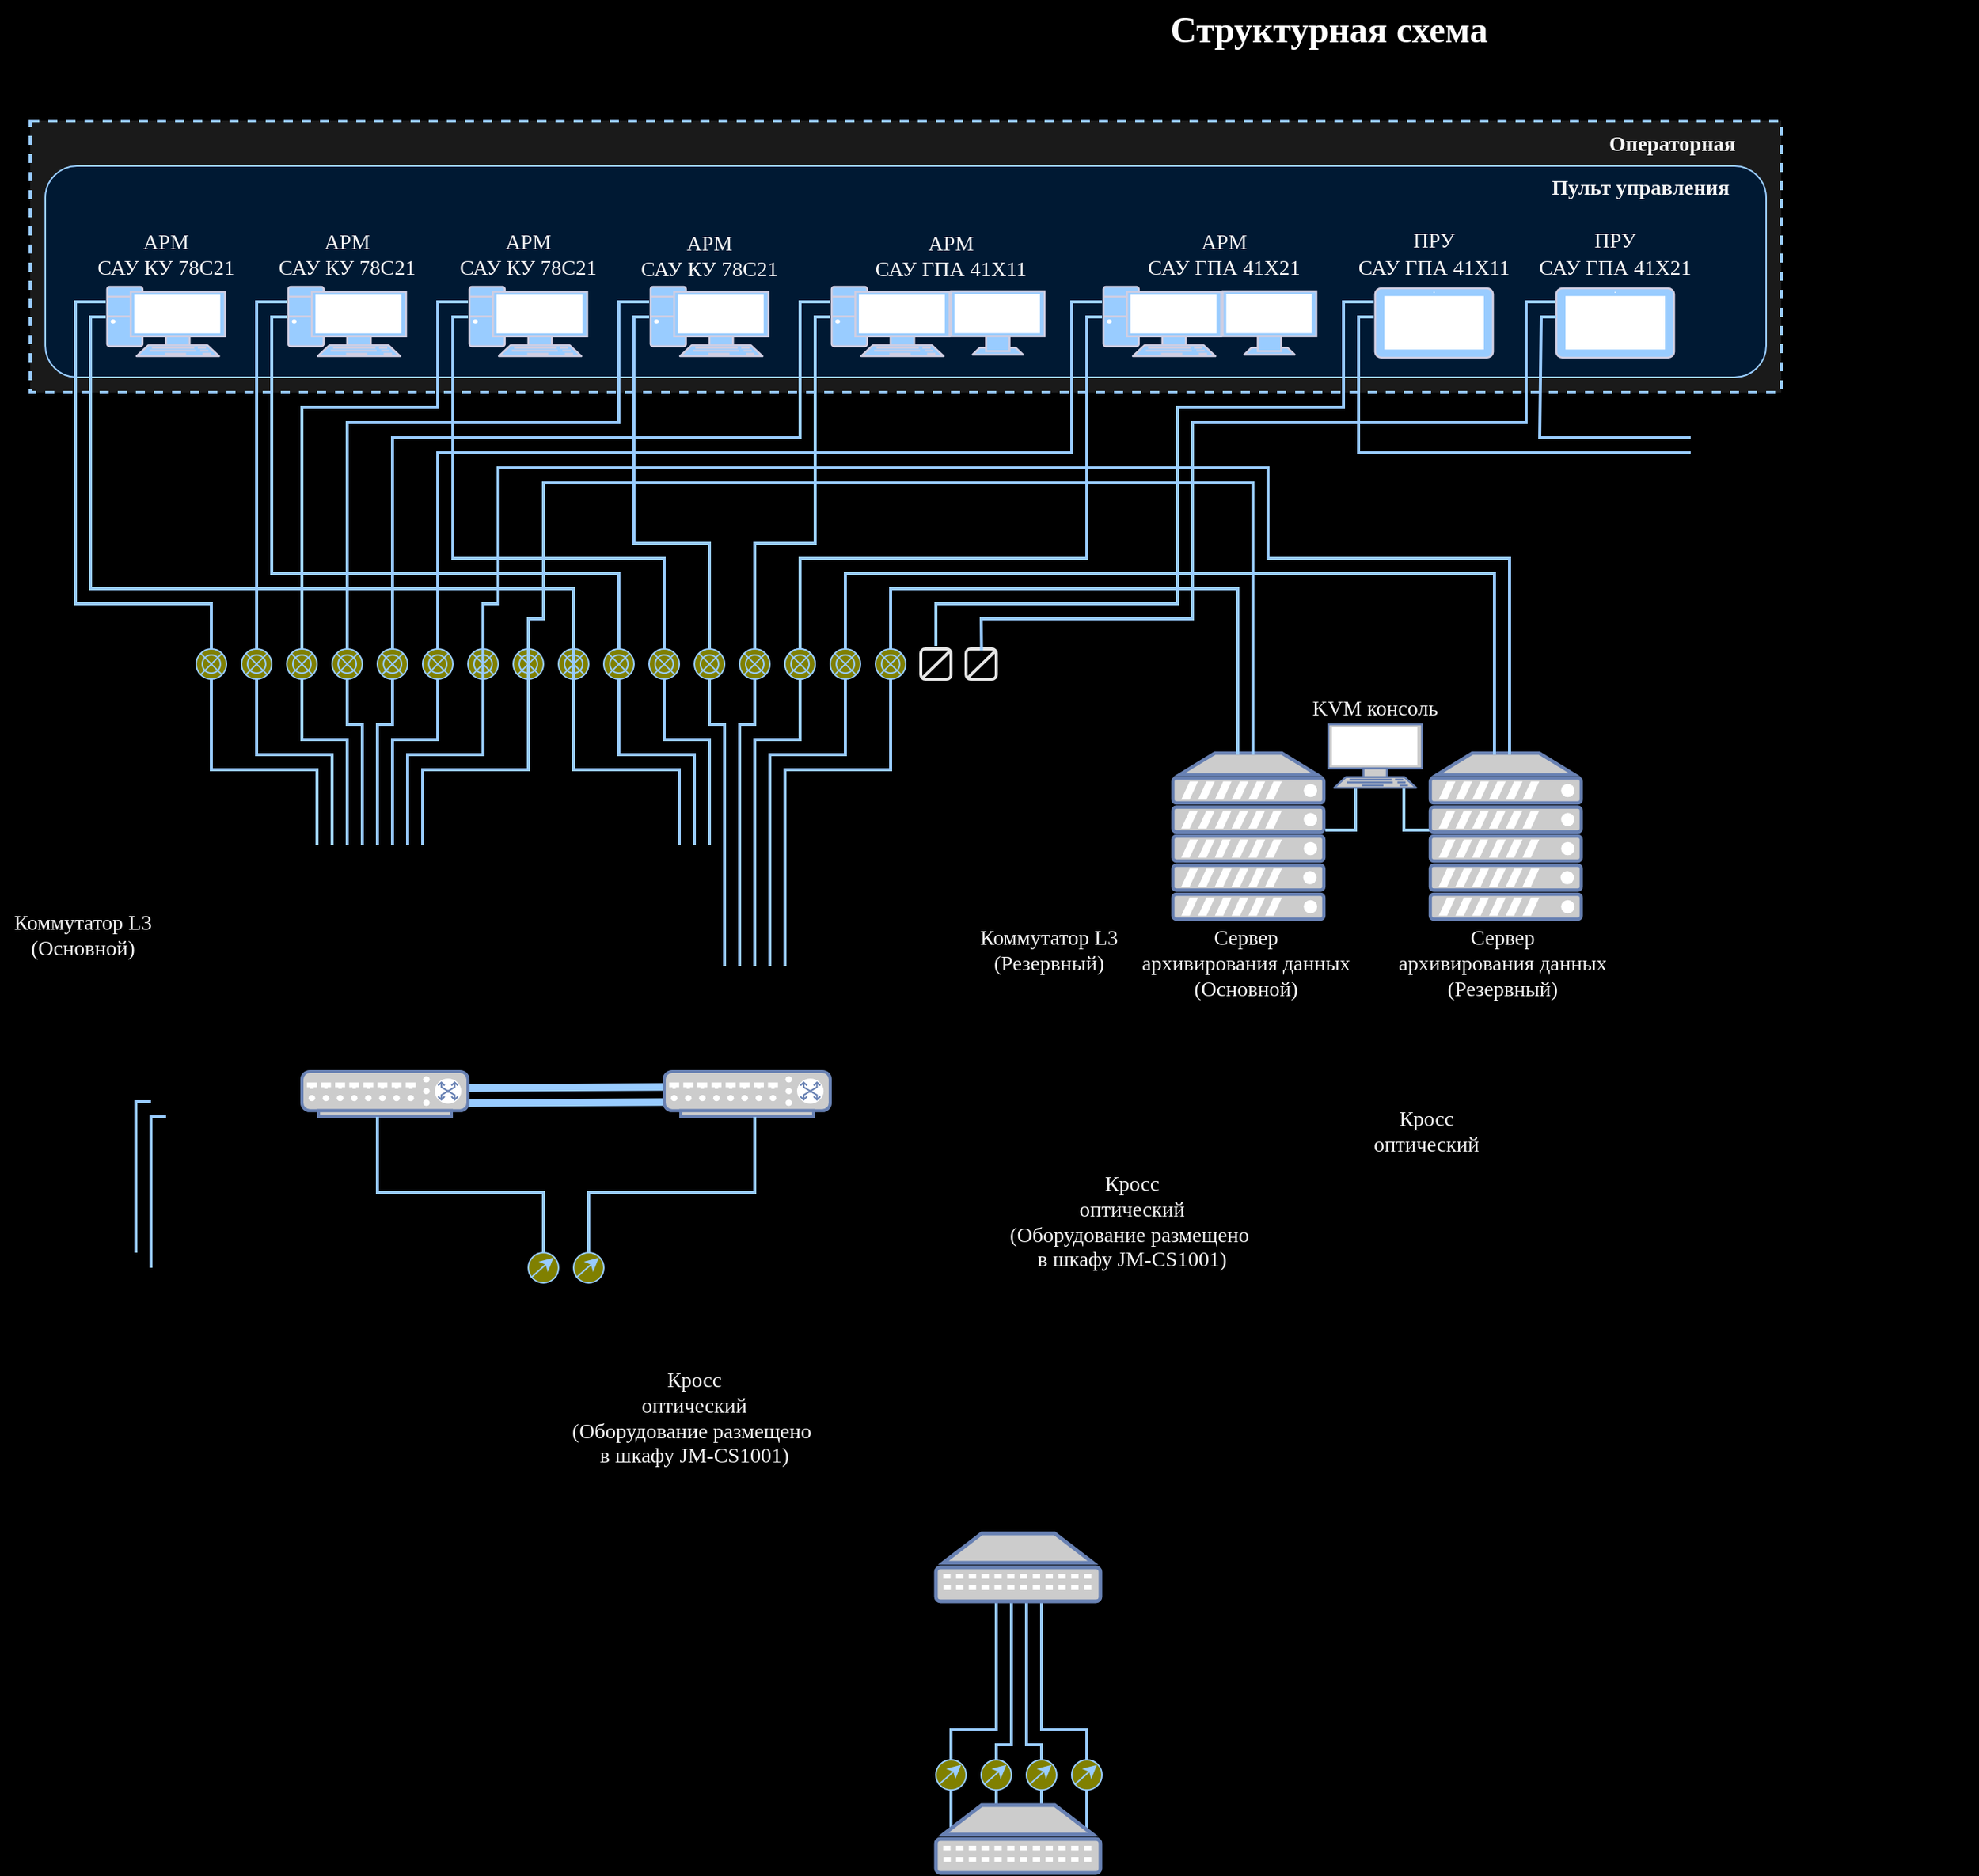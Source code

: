 <mxfile version="24.9.0">
  <diagram name="Page-1" id="e3a06f82-3646-2815-327d-82caf3d4e204">
    <mxGraphModel dx="198" dy="123" grid="1" gridSize="10" guides="1" tooltips="1" connect="1" arrows="1" fold="1" page="1" pageScale="1.5" pageWidth="1169" pageHeight="827" background="#000000" math="0" shadow="0">
      <root>
        <mxCell id="0" style=";html=1;" />
        <mxCell id="lgSXZt9PNsylj2CV4tFV-10" value="Фон" parent="0" />
        <mxCell id="I8SQHlroj80ONlkwTboR-44" value="Структурная схема" style="text;strokeColor=none;fillColor=none;html=1;fontSize=24;fontStyle=1;verticalAlign=middle;align=center;rounded=0;labelBackgroundColor=none;fontColor=#FFFFFF;fontFamily=Times New Roman;" parent="lgSXZt9PNsylj2CV4tFV-10" vertex="1">
          <mxGeometry x="499" width="861" height="40" as="geometry" />
        </mxCell>
        <mxCell id="Y5XMjfLHCa17UxXTTV3v-1" value="&lt;div&gt;&lt;span style=&quot;text-wrap: nowrap;&quot;&gt;Кросс&lt;/span&gt;&lt;/div&gt;&lt;div&gt;&lt;span style=&quot;text-wrap: nowrap; background-color: initial;&quot;&gt;оптический&lt;/span&gt;&lt;/div&gt;&lt;div&gt;&lt;span style=&quot;text-wrap: nowrap; background-color: initial;&quot;&gt;(Оборудование размещено&amp;nbsp;&lt;/span&gt;&lt;/div&gt;&lt;div&gt;&lt;span style=&quot;text-wrap: nowrap; background-color: initial;&quot;&gt;в шкафу JM-CS1001)&lt;/span&gt;&lt;/div&gt;" style="text;whiteSpace=wrap;html=1;align=center;labelBackgroundColor=none;fontColor=#f5f5f5;verticalAlign=middle;fontSize=14;fontFamily=Times New Roman;" vertex="1" parent="lgSXZt9PNsylj2CV4tFV-10">
          <mxGeometry x="420" y="900" width="180" height="80" as="geometry" />
        </mxCell>
        <mxCell id="I8SQHlroj80ONlkwTboR-63" value="Операторная" parent="0" />
        <mxCell id="I8SQHlroj80ONlkwTboR-64" value="&lt;font color=&quot;#f5f5f5&quot; face=&quot;Times New Roman&quot;&gt;Операторная&lt;span style=&quot;white-space: pre;&quot;&gt;&#x9;&lt;/span&gt;&lt;/font&gt;" style="rounded=0;whiteSpace=wrap;html=1;strokeColor=#99CCFF;fontColor=#99CCFF;fillColor=#1A1A1A;dashed=1;strokeWidth=2;verticalAlign=top;fontSize=14;fontStyle=1;align=right;" parent="I8SQHlroj80ONlkwTboR-63" vertex="1">
          <mxGeometry x="70" y="80" width="1160" height="180" as="geometry" />
        </mxCell>
        <mxCell id="I8SQHlroj80ONlkwTboR-43" value="Пульт" parent="0" />
        <mxCell id="I8SQHlroj80ONlkwTboR-45" value="&lt;font&gt;Пульт управления&lt;span style=&quot;white-space: pre;&quot;&gt;&#x9;&lt;/span&gt;&lt;/font&gt;" style="rounded=1;whiteSpace=wrap;html=1;fillColor=#001933;strokeColor=#99CCFF;align=right;verticalAlign=top;fontColor=#F5F5F5;labelBorderColor=none;strokeWidth=1;fontSize=14;fontFamily=Times New Roman;fontStyle=1" parent="I8SQHlroj80ONlkwTboR-43" vertex="1">
          <mxGeometry x="80" y="110" width="1140" height="140" as="geometry" />
        </mxCell>
        <mxCell id="I8SQHlroj80ONlkwTboR-65" value="Серверная" style="" parent="0" visible="0" />
        <mxCell id="I8SQHlroj80ONlkwTboR-66" value="&lt;font face=&quot;Times New Roman&quot; color=&quot;#f5f5f5&quot;&gt;Серверная&lt;span style=&quot;white-space: pre;&quot;&gt;&#x9;&lt;/span&gt;&lt;/font&gt;" style="rounded=0;whiteSpace=wrap;html=1;strokeColor=#99CCFF;fontColor=#99CCFF;fillColor=#1A1A1A;dashed=1;strokeWidth=2;verticalAlign=top;fontSize=14;fontStyle=1;align=right;" parent="I8SQHlroj80ONlkwTboR-65" vertex="1">
          <mxGeometry x="70" y="380" width="1160" height="420" as="geometry" />
        </mxCell>
        <mxCell id="I8SQHlroj80ONlkwTboR-68" value="УКС" style="" parent="0" visible="0" />
        <mxCell id="I8SQHlroj80ONlkwTboR-69" value="УКС&amp;nbsp;&lt;span style=&quot;background-color: initial;&quot;&gt;(Существующий&amp;nbsp;&lt;/span&gt;&lt;span style=&quot;background-color: initial;&quot;&gt;шкаф &lt;/span&gt;&lt;span style=&quot;background-color: initial;&quot;&gt;СОДУ&amp;nbsp;&lt;/span&gt;&lt;span style=&quot;background-color: initial;&quot;&gt;KIT 0412)&lt;/span&gt;&lt;span style=&quot;background-color: initial; white-space: pre;&quot;&gt;&#x9;&lt;/span&gt;" style="rounded=1;whiteSpace=wrap;html=1;fillColor=#001933;strokeColor=#99CCFF;align=right;verticalAlign=top;fontColor=#F5F5F5;labelBorderColor=none;strokeWidth=1;fontSize=14;fontFamily=Times New Roman;fontStyle=1" parent="I8SQHlroj80ONlkwTboR-68" vertex="1">
          <mxGeometry x="80" y="340" width="1140" height="290" as="geometry" />
        </mxCell>
        <mxCell id="I8SQHlroj80ONlkwTboR-195" value="Сервер" style="" parent="0" />
        <mxCell id="I8SQHlroj80ONlkwTboR-437" value="&lt;div&gt;&lt;span style=&quot;text-wrap: nowrap;&quot;&gt;Сервер&lt;/span&gt;&lt;/div&gt;&lt;div&gt;&lt;span style=&quot;text-wrap: nowrap; background-color: initial;&quot;&gt;архивирования&amp;nbsp;&lt;/span&gt;&lt;span style=&quot;text-wrap: nowrap; background-color: initial;&quot;&gt;данных&lt;/span&gt;&lt;/div&gt;&lt;div&gt;&lt;span style=&quot;text-wrap: nowrap;&quot;&gt;(Резервный)&lt;/span&gt;&lt;/div&gt;" style="text;whiteSpace=wrap;html=1;align=center;labelBackgroundColor=none;fontColor=#f5f5f5;verticalAlign=middle;fontSize=14;fontFamily=Times New Roman;" parent="I8SQHlroj80ONlkwTboR-195" vertex="1">
          <mxGeometry x="970" y="609" width="151" height="60" as="geometry" />
        </mxCell>
        <mxCell id="I8SQHlroj80ONlkwTboR-262" value="&lt;div&gt;&lt;span style=&quot;text-wrap: nowrap;&quot;&gt;Сервер&lt;/span&gt;&lt;/div&gt;&lt;div&gt;&lt;span style=&quot;text-wrap: nowrap; background-color: initial;&quot;&gt;архивирования&amp;nbsp;&lt;/span&gt;&lt;span style=&quot;text-wrap: nowrap; background-color: initial;&quot;&gt;данных&lt;/span&gt;&lt;/div&gt;&lt;div&gt;&lt;span style=&quot;text-wrap: nowrap;&quot;&gt;(Основной)&lt;/span&gt;&lt;/div&gt;" style="text;whiteSpace=wrap;html=1;align=center;labelBackgroundColor=none;fontColor=#f5f5f5;verticalAlign=middle;fontSize=14;fontFamily=Times New Roman;" parent="I8SQHlroj80ONlkwTboR-195" vertex="1">
          <mxGeometry x="800" y="609" width="151" height="60" as="geometry" />
        </mxCell>
        <mxCell id="I8SQHlroj80ONlkwTboR-230" value="KVM консоль" style="text;whiteSpace=wrap;html=1;align=center;labelBackgroundColor=none;fontColor=#f5f5f5;verticalAlign=middle;fontSize=14;fontFamily=Times New Roman;" parent="I8SQHlroj80ONlkwTboR-195" vertex="1">
          <mxGeometry x="900.5" y="460" width="120" height="20" as="geometry" />
        </mxCell>
        <mxCell id="Y5XMjfLHCa17UxXTTV3v-68" value="" style="endArrow=none;html=1;rounded=0;strokeWidth=2;strokeColor=#99CCFF;" edge="1" parent="I8SQHlroj80ONlkwTboR-195">
          <mxGeometry width="50" height="50" relative="1" as="geometry">
            <mxPoint x="928" y="550" as="sourcePoint" />
            <mxPoint x="948" y="520" as="targetPoint" />
            <Array as="points">
              <mxPoint x="948" y="550" />
            </Array>
          </mxGeometry>
        </mxCell>
        <mxCell id="I8SQHlroj80ONlkwTboR-215" value="" style="fontColor=#0066CC;verticalAlign=top;verticalLabelPosition=bottom;labelPosition=center;align=center;html=1;outlineConnect=0;fillColor=#CCCCCC;strokeColor=#6881B3;gradientColor=none;gradientDirection=north;strokeWidth=2;shape=mxgraph.networks.server;" parent="I8SQHlroj80ONlkwTboR-195" vertex="1">
          <mxGeometry x="827" y="499" width="100" height="110" as="geometry" />
        </mxCell>
        <mxCell id="Y5XMjfLHCa17UxXTTV3v-69" value="" style="endArrow=none;html=1;rounded=0;strokeWidth=2;strokeColor=#99CCFF;" edge="1" parent="I8SQHlroj80ONlkwTboR-195">
          <mxGeometry width="50" height="50" relative="1" as="geometry">
            <mxPoint x="1000" y="550" as="sourcePoint" />
            <mxPoint x="980" y="520" as="targetPoint" />
            <Array as="points">
              <mxPoint x="980" y="550" />
            </Array>
          </mxGeometry>
        </mxCell>
        <mxCell id="I8SQHlroj80ONlkwTboR-436" value="" style="fontColor=#0066CC;verticalAlign=top;verticalLabelPosition=bottom;labelPosition=center;align=center;html=1;outlineConnect=0;fillColor=#CCCCCC;strokeColor=#6881B3;gradientColor=none;gradientDirection=north;strokeWidth=2;shape=mxgraph.networks.server;" parent="I8SQHlroj80ONlkwTboR-195" vertex="1">
          <mxGeometry x="997.5" y="499" width="100" height="110" as="geometry" />
        </mxCell>
        <mxCell id="I8SQHlroj80ONlkwTboR-228" value="" style="fontColor=#0066CC;verticalAlign=top;verticalLabelPosition=bottom;labelPosition=center;align=center;html=1;outlineConnect=0;fillColor=#CCCCCC;strokeColor=#6881B3;gradientColor=none;gradientDirection=north;strokeWidth=2;shape=mxgraph.networks.terminal;" parent="I8SQHlroj80ONlkwTboR-195" vertex="1">
          <mxGeometry x="930" y="480" width="62" height="42" as="geometry" />
        </mxCell>
        <mxCell id="I8SQHlroj80ONlkwTboR-71" value="Коммутатор" parent="0" />
        <mxCell id="I8SQHlroj80ONlkwTboR-191" value="&lt;span style=&quot;text-wrap: nowrap;&quot;&gt;Коммутатор L3&lt;/span&gt;&lt;div&gt;&lt;span style=&quot;text-wrap: nowrap;&quot;&gt;(Основной)&lt;/span&gt;&lt;/div&gt;" style="text;whiteSpace=wrap;html=1;align=center;labelBackgroundColor=none;fontColor=#f5f5f5;verticalAlign=middle;fontSize=14;fontFamily=Times New Roman;" parent="I8SQHlroj80ONlkwTboR-71" vertex="1">
          <mxGeometry x="50" y="600" width="110" height="40" as="geometry" />
        </mxCell>
        <mxCell id="I8SQHlroj80ONlkwTboR-192" value="&lt;span style=&quot;text-wrap: nowrap;&quot;&gt;Коммутатор L3&lt;/span&gt;&lt;div&gt;&lt;span style=&quot;text-wrap: nowrap;&quot;&gt;(Резервный)&lt;/span&gt;&lt;/div&gt;" style="text;whiteSpace=wrap;html=1;align=center;labelBackgroundColor=none;fontColor=#f5f5f5;verticalAlign=middle;fontSize=14;fontFamily=Times New Roman;" parent="I8SQHlroj80ONlkwTboR-71" vertex="1">
          <mxGeometry x="690" y="610" width="110" height="40" as="geometry" />
        </mxCell>
        <mxCell id="I8SQHlroj80ONlkwTboR-247" value="" style="endArrow=none;html=1;rounded=0;strokeColor=#99CCFF;fontColor=#1A1A1A;strokeWidth=5;" parent="I8SQHlroj80ONlkwTboR-71" edge="1">
          <mxGeometry width="50" height="50" relative="1" as="geometry">
            <mxPoint x="350" y="721" as="sourcePoint" />
            <mxPoint x="526" y="720" as="targetPoint" />
          </mxGeometry>
        </mxCell>
        <mxCell id="I8SQHlroj80ONlkwTboR-248" value="" style="endArrow=none;html=1;rounded=0;strokeColor=#99CCFF;fontColor=#1A1A1A;strokeWidth=5;" parent="I8SQHlroj80ONlkwTboR-71" edge="1">
          <mxGeometry width="50" height="50" relative="1" as="geometry">
            <mxPoint x="350" y="731" as="sourcePoint" />
            <mxPoint x="526" y="730" as="targetPoint" />
          </mxGeometry>
        </mxCell>
        <mxCell id="I8SQHlroj80ONlkwTboR-252" value="" style="fontColor=#0066CC;verticalAlign=top;verticalLabelPosition=bottom;labelPosition=center;align=center;html=1;outlineConnect=0;fillColor=#CCCCCC;strokeColor=#6881B3;gradientColor=none;gradientDirection=north;strokeWidth=2;shape=mxgraph.networks.switch;" parent="I8SQHlroj80ONlkwTboR-71" vertex="1">
          <mxGeometry x="250" y="710" width="110" height="30" as="geometry" />
        </mxCell>
        <mxCell id="I8SQHlroj80ONlkwTboR-253" value="" style="fontColor=#0066CC;verticalAlign=top;verticalLabelPosition=bottom;labelPosition=center;align=center;html=1;outlineConnect=0;fillColor=#CCCCCC;strokeColor=#6881B3;gradientColor=none;gradientDirection=north;strokeWidth=2;shape=mxgraph.networks.switch;" parent="I8SQHlroj80ONlkwTboR-71" vertex="1">
          <mxGeometry x="490" y="710" width="110" height="30" as="geometry" />
        </mxCell>
        <mxCell id="1" value="АРМ" style=";html=1;" parent="0" />
        <mxCell id="I8SQHlroj80ONlkwTboR-4" value="" style="verticalAlign=bottom;verticalLabelPosition=bottom;labelPosition=center;align=center;html=1;outlineConnect=0;gradientDirection=north;strokeWidth=2;shape=mxgraph.networks.pc;fillColor=#99CCFF;strokeColor=#D0CEE2;labelBackgroundColor=none;fontColor=#F5F5F5;fontSize=14;" parent="1" vertex="1">
          <mxGeometry x="241" y="190" width="78" height="46" as="geometry" />
        </mxCell>
        <mxCell id="I8SQHlroj80ONlkwTboR-5" value="" style="verticalAlign=bottom;verticalLabelPosition=bottom;labelPosition=center;align=center;html=1;outlineConnect=0;gradientDirection=north;strokeWidth=2;shape=mxgraph.networks.pc;fillColor=#99CCFF;strokeColor=#D0CEE2;labelBackgroundColor=none;fontColor=#F5F5F5;fontSize=14;" parent="1" vertex="1">
          <mxGeometry x="121" y="190" width="78" height="46" as="geometry" />
        </mxCell>
        <mxCell id="I8SQHlroj80ONlkwTboR-6" value="" style="verticalAlign=bottom;verticalLabelPosition=bottom;labelPosition=center;align=center;html=1;outlineConnect=0;gradientDirection=north;strokeWidth=2;shape=mxgraph.networks.pc;fillColor=#99CCFF;strokeColor=#D0CEE2;labelBackgroundColor=none;fontColor=#F5F5F5;" parent="1" vertex="1">
          <mxGeometry x="361" y="190" width="78" height="46" as="geometry" />
        </mxCell>
        <mxCell id="I8SQHlroj80ONlkwTboR-36" value="&lt;div&gt;&lt;span style=&quot;background-color: initial; font-family: monospace; font-size: 0px; text-align: start;&quot;&gt;%3CmxGraphModel%3E%3Croot%3E%3CmxCell%20id%3D%220%22%2F%3E%3CmxCell%20id%3D%221%22%20parent%3D%220%22%2F%3E%3CmxCell%20id%3D%222%22%20value%3D%22%26lt%3Bfont%20face%3D%26quot%3BTimes%20New%20Roman%26quot%3B%26gt%3B%D0%90%D0%A0%D0%9C%20%D0%BC%D0%B0%D1%88%D0%B8%D0%BD%D0%B8%D1%81%D1%82%D0%B0%20%D0%9A%D0%A3%26lt%3B%2Ffont%26gt%3B%26lt%3Bdiv%26gt%3B%26lt%3Bfont%20face%3D%26quot%3BTimes%20New%20Roman%26quot%3B%26gt%3B78%D0%A11%26lt%3B%2Ffont%26gt%3B%26lt%3Bspan%20style%3D%26quot%3Bfont-family%3A%20%26amp%3Bquot%3BTimes%20New%20Roman%26amp%3Bquot%3B%3B%20background-color%3A%20initial%3B%26quot%3B%26gt%3B1%26lt%3B%2Fspan%26gt%3B%26lt%3B%2Fdiv%26gt%3B%22%20style%3D%22verticalAlign%3Dtop%3BverticalLabelPosition%3Dbottom%3BlabelPosition%3Dcenter%3Balign%3Dcenter%3Bhtml%3D1%3BoutlineConnect%3D0%3BgradientDirection%3Dnorth%3BstrokeWidth%3D2%3Bshape%3Dmxgraph.networks.pc%3BfillColor%3D%23182E3E%3BstrokeColor%3D%23FFFFFF%3BlabelBackgroundColor%3Dnone%3BfontColor%3D%23FFFFFF%3B%22%20vertex%3D%221%22%20parent%3D%221%22%3E%3CmxGeometry%20x%3D%22200%22%20y%3D%2240%22%20width%3D%22100%22%20height%3D%2270%22%20as%3D%22geometry%22%2F%3E%3C%2FmxCell%3E%3C%2Froot%3E%3C%2FmxGraphModel%3E1&lt;/span&gt;&lt;/div&gt;" style="verticalAlign=bottom;verticalLabelPosition=bottom;labelPosition=center;align=center;html=1;outlineConnect=0;gradientDirection=north;strokeWidth=2;shape=mxgraph.networks.pc;fillColor=#99CCFF;strokeColor=#D0CEE2;labelBackgroundColor=none;fontColor=#F5F5F5;" parent="1" vertex="1">
          <mxGeometry x="481" y="190" width="78" height="46" as="geometry" />
        </mxCell>
        <mxCell id="I8SQHlroj80ONlkwTboR-53" value="&lt;font style=&quot;forced-color-adjust: none; font-style: normal; font-variant-ligatures: normal; font-variant-caps: normal; font-weight: 400; letter-spacing: normal; orphans: 2; text-indent: 0px; text-transform: none; widows: 2; word-spacing: 0px; -webkit-text-stroke-width: 0px; white-space: nowrap; text-decoration-thickness: initial; text-decoration-style: initial; text-decoration-color: initial;&quot;&gt;АРМ&lt;/font&gt;&lt;div style=&quot;forced-color-adjust: none; font-style: normal; font-variant-ligatures: normal; font-variant-caps: normal; font-weight: 400; letter-spacing: normal; orphans: 2; text-indent: 0px; text-transform: none; widows: 2; word-spacing: 0px; -webkit-text-stroke-width: 0px; white-space: nowrap; text-decoration-thickness: initial; text-decoration-style: initial; text-decoration-color: initial;&quot;&gt;&lt;font style=&quot;forced-color-adjust: none;&quot;&gt;САУ&amp;nbsp;&lt;/font&gt;&lt;font style=&quot;forced-color-adjust: none;&quot;&gt;КУ&amp;nbsp;&lt;/font&gt;&lt;span style=&quot;forced-color-adjust: none;&quot;&gt;78С21&lt;/span&gt;&lt;/div&gt;" style="text;whiteSpace=wrap;html=1;align=center;labelBackgroundColor=none;fontColor=#f5f5f5;verticalAlign=bottom;fontSize=14;fontFamily=Times New Roman;" parent="1" vertex="1">
          <mxGeometry x="110" y="159" width="100" height="30" as="geometry" />
        </mxCell>
        <mxCell id="I8SQHlroj80ONlkwTboR-57" value="&lt;font style=&quot;forced-color-adjust: none; font-style: normal; font-variant-ligatures: normal; font-variant-caps: normal; font-weight: 400; letter-spacing: normal; orphans: 2; text-indent: 0px; text-transform: none; widows: 2; word-spacing: 0px; -webkit-text-stroke-width: 0px; white-space: nowrap; text-decoration-thickness: initial; text-decoration-style: initial; text-decoration-color: initial;&quot;&gt;АРМ&lt;/font&gt;&lt;div style=&quot;forced-color-adjust: none; font-style: normal; font-variant-ligatures: normal; font-variant-caps: normal; font-weight: 400; letter-spacing: normal; orphans: 2; text-indent: 0px; text-transform: none; widows: 2; word-spacing: 0px; -webkit-text-stroke-width: 0px; white-space: nowrap; text-decoration-thickness: initial; text-decoration-style: initial; text-decoration-color: initial;&quot;&gt;&lt;font style=&quot;forced-color-adjust: none;&quot;&gt;САУ&amp;nbsp;&lt;/font&gt;&lt;font style=&quot;forced-color-adjust: none;&quot;&gt;КУ&amp;nbsp;&lt;/font&gt;&lt;span style=&quot;forced-color-adjust: none;&quot;&gt;78С21&lt;/span&gt;&lt;/div&gt;" style="text;whiteSpace=wrap;html=1;align=center;labelBackgroundColor=none;fontColor=#f5f5f5;verticalAlign=bottom;fontSize=14;fontFamily=Times New Roman;" parent="1" vertex="1">
          <mxGeometry x="230" y="159" width="100" height="30" as="geometry" />
        </mxCell>
        <mxCell id="I8SQHlroj80ONlkwTboR-59" value="&lt;font style=&quot;forced-color-adjust: none; font-style: normal; font-variant-ligatures: normal; font-variant-caps: normal; font-weight: 400; letter-spacing: normal; orphans: 2; text-indent: 0px; text-transform: none; widows: 2; word-spacing: 0px; -webkit-text-stroke-width: 0px; white-space: nowrap; text-decoration-thickness: initial; text-decoration-style: initial; text-decoration-color: initial;&quot;&gt;АРМ&lt;/font&gt;&lt;div style=&quot;forced-color-adjust: none; font-style: normal; font-variant-ligatures: normal; font-variant-caps: normal; font-weight: 400; letter-spacing: normal; orphans: 2; text-indent: 0px; text-transform: none; widows: 2; word-spacing: 0px; -webkit-text-stroke-width: 0px; white-space: nowrap; text-decoration-thickness: initial; text-decoration-style: initial; text-decoration-color: initial;&quot;&gt;&lt;font style=&quot;forced-color-adjust: none;&quot;&gt;САУ&amp;nbsp;&lt;/font&gt;&lt;font style=&quot;forced-color-adjust: none;&quot;&gt;КУ&amp;nbsp;&lt;/font&gt;&lt;span style=&quot;forced-color-adjust: none;&quot;&gt;78С21&lt;/span&gt;&lt;/div&gt;" style="text;whiteSpace=wrap;html=1;align=center;labelBackgroundColor=none;fontColor=#f5f5f5;verticalAlign=bottom;fontSize=14;fontFamily=Times New Roman;" parent="1" vertex="1">
          <mxGeometry x="350" y="159" width="100" height="30" as="geometry" />
        </mxCell>
        <mxCell id="I8SQHlroj80ONlkwTboR-60" value="&lt;font style=&quot;forced-color-adjust: none; font-style: normal; font-variant-ligatures: normal; font-variant-caps: normal; font-weight: 400; letter-spacing: normal; orphans: 2; text-indent: 0px; text-transform: none; widows: 2; word-spacing: 0px; -webkit-text-stroke-width: 0px; white-space: nowrap; text-decoration-thickness: initial; text-decoration-style: initial; text-decoration-color: initial;&quot;&gt;АРМ&lt;/font&gt;&lt;div style=&quot;forced-color-adjust: none; font-style: normal; font-variant-ligatures: normal; font-variant-caps: normal; font-weight: 400; letter-spacing: normal; orphans: 2; text-indent: 0px; text-transform: none; widows: 2; word-spacing: 0px; -webkit-text-stroke-width: 0px; white-space: nowrap; text-decoration-thickness: initial; text-decoration-style: initial; text-decoration-color: initial;&quot;&gt;&lt;font style=&quot;forced-color-adjust: none;&quot;&gt;САУ&amp;nbsp;&lt;/font&gt;&lt;font style=&quot;forced-color-adjust: none;&quot;&gt;КУ&amp;nbsp;&lt;/font&gt;&lt;span style=&quot;forced-color-adjust: none;&quot;&gt;78С21&lt;/span&gt;&lt;/div&gt;" style="text;whiteSpace=wrap;html=1;align=center;labelBackgroundColor=none;fontColor=#f5f5f5;verticalAlign=bottom;fontSize=14;fontFamily=Times New Roman;" parent="1" vertex="1">
          <mxGeometry x="470" y="160" width="100" height="30" as="geometry" />
        </mxCell>
        <mxCell id="I8SQHlroj80ONlkwTboR-16" value="АРМ&lt;div&gt;САУ&amp;nbsp;&lt;span style=&quot;background-color: initial;&quot;&gt;ГПА&amp;nbsp;&lt;/span&gt;&lt;span style=&quot;background-color: initial;&quot;&gt;41Х11&lt;/span&gt;&lt;/div&gt;" style="text;strokeColor=none;align=center;fillColor=none;html=1;verticalAlign=bottom;whiteSpace=wrap;rounded=0;fontColor=#F5F5F5;fontFamily=Times New Roman;labelBackgroundColor=none;fontSize=14;" parent="1" vertex="1">
          <mxGeometry x="590" y="160" width="180" height="30" as="geometry" />
        </mxCell>
        <mxCell id="I8SQHlroj80ONlkwTboR-8" value="" style="verticalAlign=top;verticalLabelPosition=bottom;labelPosition=center;align=center;html=1;outlineConnect=0;gradientDirection=north;strokeWidth=2;shape=mxgraph.networks.pc;fillColor=#99CCFF;strokeColor=#D0CEE2;labelBackgroundColor=none;fontColor=#1A1A1A;" parent="1" vertex="1">
          <mxGeometry x="601" y="190" width="78" height="46" as="geometry" />
        </mxCell>
        <mxCell id="I8SQHlroj80ONlkwTboR-9" value="" style="fontColor=#1A1A1A;verticalAlign=top;verticalLabelPosition=bottom;labelPosition=center;align=center;html=1;outlineConnect=0;fillColor=#99CCFF;strokeColor=#D0CEE2;gradientDirection=north;strokeWidth=2;shape=mxgraph.networks.monitor;labelBackgroundColor=none;" parent="1" vertex="1">
          <mxGeometry x="680" y="193" width="62" height="42" as="geometry" />
        </mxCell>
        <mxCell id="I8SQHlroj80ONlkwTboR-61" value="&lt;font style=&quot;text-wrap: nowrap;&quot; face=&quot;Times New Roman&quot;&gt;ПРУ&lt;/font&gt;&lt;div style=&quot;font-family: Helvetica; text-wrap: nowrap;&quot;&gt;&lt;font face=&quot;Times New Roman&quot;&gt;САУ ГПА 41Х11&lt;/font&gt;&lt;/div&gt;" style="text;whiteSpace=wrap;html=1;align=center;labelBackgroundColor=none;fontColor=#f5f5f5;verticalAlign=bottom;fontSize=14;fontFamily=Times New Roman;" parent="1" vertex="1">
          <mxGeometry x="950" y="159" width="100" height="30" as="geometry" />
        </mxCell>
        <mxCell id="I8SQHlroj80ONlkwTboR-62" value="&lt;font style=&quot;text-wrap: nowrap;&quot; face=&quot;Times New Roman&quot;&gt;ПРУ&lt;/font&gt;&lt;div style=&quot;font-family: Helvetica; text-wrap: nowrap;&quot;&gt;&lt;font face=&quot;Times New Roman&quot;&gt;САУ ГПА 41Х2&lt;/font&gt;&lt;span style=&quot;font-family: &amp;quot;Times New Roman&amp;quot;; background-color: initial;&quot;&gt;1&lt;/span&gt;&lt;/div&gt;" style="text;whiteSpace=wrap;html=1;align=center;labelBackgroundColor=none;fontColor=#f5f5f5;verticalAlign=bottom;fontSize=14;fontFamily=Times New Roman;" parent="1" vertex="1">
          <mxGeometry x="1070" y="159" width="100" height="30" as="geometry" />
        </mxCell>
        <mxCell id="I8SQHlroj80ONlkwTboR-23" value="" style="fontColor=#F5F5F5;verticalAlign=middle;verticalLabelPosition=bottom;labelPosition=center;align=center;html=1;outlineConnect=0;fillColor=#99CCFF;strokeColor=#D0CEE2;gradientDirection=north;strokeWidth=2;shape=mxgraph.networks.tablet;labelBackgroundColor=none;fontSize=14;" parent="1" vertex="1">
          <mxGeometry x="961" y="191" width="78" height="46" as="geometry" />
        </mxCell>
        <mxCell id="I8SQHlroj80ONlkwTboR-42" value="" style="fontColor=#F5F5F5;verticalAlign=middle;verticalLabelPosition=bottom;labelPosition=center;align=center;html=1;outlineConnect=0;fillColor=#99CCFF;strokeColor=#D0CEE2;gradientDirection=north;strokeWidth=2;shape=mxgraph.networks.tablet;labelBackgroundColor=none;fontSize=14;" parent="1" vertex="1">
          <mxGeometry x="1081" y="191" width="78" height="46" as="geometry" />
        </mxCell>
        <mxCell id="I8SQHlroj80ONlkwTboR-37" value="АРМ&lt;div&gt;САУ&amp;nbsp;&lt;span style=&quot;background-color: initial;&quot;&gt;ГПА&amp;nbsp;&lt;/span&gt;&lt;span style=&quot;background-color: initial;&quot;&gt;41Х21&lt;/span&gt;&lt;/div&gt;" style="text;strokeColor=none;align=center;fillColor=none;html=1;verticalAlign=bottom;whiteSpace=wrap;rounded=0;fontColor=#F5F5F5;fontFamily=Times New Roman;labelBackgroundColor=none;fontSize=14;" parent="1" vertex="1">
          <mxGeometry x="771" y="159" width="180" height="30" as="geometry" />
        </mxCell>
        <mxCell id="I8SQHlroj80ONlkwTboR-38" value="" style="verticalAlign=top;verticalLabelPosition=bottom;labelPosition=center;align=center;html=1;outlineConnect=0;gradientDirection=north;strokeWidth=2;shape=mxgraph.networks.pc;fillColor=#99CCFF;strokeColor=#D0CEE2;labelBackgroundColor=none;fontColor=#1A1A1A;" parent="1" vertex="1">
          <mxGeometry x="781" y="190" width="78" height="46" as="geometry" />
        </mxCell>
        <mxCell id="I8SQHlroj80ONlkwTboR-39" value="" style="fontColor=#1A1A1A;verticalAlign=top;verticalLabelPosition=bottom;labelPosition=center;align=center;html=1;outlineConnect=0;fillColor=#99CCFF;strokeColor=#D0CEE2;gradientDirection=north;strokeWidth=2;shape=mxgraph.networks.monitor;labelBackgroundColor=none;" parent="1" vertex="1">
          <mxGeometry x="860" y="193" width="62" height="42" as="geometry" />
        </mxCell>
        <mxCell id="I8SQHlroj80ONlkwTboR-464" value="Аппаратная" parent="0" visible="0" />
        <mxCell id="I8SQHlroj80ONlkwTboR-465" value="&lt;font face=&quot;Times New Roman&quot; color=&quot;#f5f5f5&quot;&gt;Аппаратная поз. 14&lt;span style=&quot;white-space: pre;&quot;&gt;&#x9;&lt;/span&gt;&lt;/font&gt;" style="rounded=0;whiteSpace=wrap;html=1;strokeColor=#99CCFF;fontColor=#99CCFF;fillColor=#1A1A1A;dashed=1;strokeWidth=2;verticalAlign=top;fontSize=14;fontStyle=1;align=right;" parent="I8SQHlroj80ONlkwTboR-464" vertex="1">
          <mxGeometry x="1030" y="870" width="840" height="300" as="geometry" />
        </mxCell>
        <mxCell id="I8SQHlroj80ONlkwTboR-133" value="КУ" parent="0" visible="0" />
        <mxCell id="I8SQHlroj80ONlkwTboR-168" value="" style="endArrow=none;html=1;rounded=0;strokeColor=#99CCFF;fontColor=#1A1A1A;strokeWidth=2;" parent="I8SQHlroj80ONlkwTboR-133" edge="1">
          <mxGeometry width="50" height="50" relative="1" as="geometry">
            <mxPoint x="950" y="280" as="sourcePoint" />
            <mxPoint x="960" y="220" as="targetPoint" />
            <Array as="points">
              <mxPoint x="950" y="220" />
            </Array>
          </mxGeometry>
        </mxCell>
        <mxCell id="I8SQHlroj80ONlkwTboR-169" value="" style="endArrow=none;html=1;rounded=0;strokeColor=#99CCFF;fontColor=#1A1A1A;strokeWidth=2;" parent="I8SQHlroj80ONlkwTboR-133" edge="1">
          <mxGeometry width="50" height="50" relative="1" as="geometry">
            <mxPoint x="940" y="290" as="sourcePoint" />
            <mxPoint x="960" y="210" as="targetPoint" />
            <Array as="points">
              <mxPoint x="940" y="210" />
            </Array>
          </mxGeometry>
        </mxCell>
        <mxCell id="I8SQHlroj80ONlkwTboR-170" value="" style="endArrow=none;html=1;rounded=0;strokeColor=#99CCFF;fontColor=#1A1A1A;strokeWidth=2;" parent="I8SQHlroj80ONlkwTboR-133" edge="1">
          <mxGeometry width="50" height="50" relative="1" as="geometry">
            <mxPoint x="1070" y="280" as="sourcePoint" />
            <mxPoint x="1080" y="220" as="targetPoint" />
            <Array as="points">
              <mxPoint x="1070" y="220" />
            </Array>
          </mxGeometry>
        </mxCell>
        <mxCell id="I8SQHlroj80ONlkwTboR-171" value="" style="endArrow=none;html=1;rounded=0;strokeColor=#99CCFF;fontColor=#1A1A1A;strokeWidth=2;" parent="I8SQHlroj80ONlkwTboR-133" edge="1">
          <mxGeometry width="50" height="50" relative="1" as="geometry">
            <mxPoint x="1060" y="290" as="sourcePoint" />
            <mxPoint x="1080" y="210" as="targetPoint" />
            <Array as="points">
              <mxPoint x="1060" y="210" />
            </Array>
          </mxGeometry>
        </mxCell>
        <mxCell id="Y5XMjfLHCa17UxXTTV3v-36" value="" style="endArrow=classic;startArrow=classic;html=1;rounded=0;" edge="1" parent="I8SQHlroj80ONlkwTboR-133">
          <mxGeometry width="50" height="50" relative="1" as="geometry">
            <mxPoint x="540" y="1100" as="sourcePoint" />
            <mxPoint x="590" y="1050" as="targetPoint" />
          </mxGeometry>
        </mxCell>
        <mxCell id="Y5XMjfLHCa17UxXTTV3v-47" value="" style="endArrow=classicThin;startArrow=classicThin;html=1;rounded=1;strokeWidth=2;verticalAlign=middle;labelBorderColor=none;elbow=vertical;strokeColor=#99CCFF;startFill=1;endFill=1;" edge="1" parent="I8SQHlroj80ONlkwTboR-133">
          <mxGeometry width="50" height="50" relative="1" as="geometry">
            <mxPoint x="190" y="1190" as="sourcePoint" />
            <mxPoint x="190" y="1130" as="targetPoint" />
          </mxGeometry>
        </mxCell>
        <mxCell id="Y5XMjfLHCa17UxXTTV3v-48" value="" style="endArrow=classicThin;startArrow=classicThin;html=1;rounded=1;strokeWidth=2;verticalAlign=middle;labelBorderColor=none;elbow=vertical;strokeColor=#99CCFF;startFill=1;endFill=1;" edge="1" parent="I8SQHlroj80ONlkwTboR-133">
          <mxGeometry width="50" height="50" relative="1" as="geometry">
            <mxPoint x="390" y="1190" as="sourcePoint" />
            <mxPoint x="390" y="1130" as="targetPoint" />
          </mxGeometry>
        </mxCell>
        <mxCell id="Y5XMjfLHCa17UxXTTV3v-49" value="" style="endArrow=classicThin;startArrow=classicThin;html=1;rounded=1;strokeWidth=2;verticalAlign=middle;labelBorderColor=none;elbow=vertical;strokeColor=#99CCFF;startFill=1;endFill=1;" edge="1" parent="I8SQHlroj80ONlkwTboR-133">
          <mxGeometry width="50" height="50" relative="1" as="geometry">
            <mxPoint x="590" y="1190" as="sourcePoint" />
            <mxPoint x="590" y="1130" as="targetPoint" />
          </mxGeometry>
        </mxCell>
        <mxCell id="Y5XMjfLHCa17UxXTTV3v-50" value="" style="endArrow=classicThin;startArrow=classicThin;html=1;rounded=1;strokeWidth=2;verticalAlign=middle;labelBorderColor=none;elbow=vertical;strokeColor=#99CCFF;startFill=1;endFill=1;" edge="1" parent="I8SQHlroj80ONlkwTboR-133">
          <mxGeometry width="50" height="50" relative="1" as="geometry">
            <mxPoint x="790" y="1190" as="sourcePoint" />
            <mxPoint x="790" y="1130" as="targetPoint" />
          </mxGeometry>
        </mxCell>
        <mxCell id="Y5XMjfLHCa17UxXTTV3v-51" value="&lt;font face=&quot;Times New Roman&quot; color=&quot;#f5f5f5&quot;&gt;КУ 78С21&lt;/font&gt;&lt;div&gt;&lt;font face=&quot;Times New Roman&quot; color=&quot;#f5f5f5&quot;&gt;КИПиА и ИМ&lt;/font&gt;&lt;/div&gt;" style="rounded=0;whiteSpace=wrap;html=1;strokeColor=#99CCFF;fontColor=#99CCFF;fillColor=#1A1A1A;strokeWidth=2;verticalAlign=top;fontSize=14;fontStyle=1;align=center;" vertex="1" parent="I8SQHlroj80ONlkwTboR-133">
          <mxGeometry x="110" y="1190" width="160" height="50" as="geometry" />
        </mxCell>
        <mxCell id="Y5XMjfLHCa17UxXTTV3v-52" value="&lt;font face=&quot;Times New Roman&quot; color=&quot;#f5f5f5&quot;&gt;КУ 78С11&lt;/font&gt;&lt;div&gt;&lt;font face=&quot;Times New Roman&quot; color=&quot;#f5f5f5&quot;&gt;КИПиА и ИМ&lt;/font&gt;&lt;/div&gt;" style="rounded=0;whiteSpace=wrap;html=1;strokeColor=#99CCFF;fontColor=#99CCFF;fillColor=#1A1A1A;strokeWidth=2;verticalAlign=top;fontSize=14;fontStyle=1;align=center;" vertex="1" parent="I8SQHlroj80ONlkwTboR-133">
          <mxGeometry x="310" y="1191" width="160" height="50" as="geometry" />
        </mxCell>
        <mxCell id="Y5XMjfLHCa17UxXTTV3v-53" value="&lt;font face=&quot;Times New Roman&quot; color=&quot;#f5f5f5&quot;&gt;КУ 78С02&lt;/font&gt;&lt;div&gt;&lt;font face=&quot;Times New Roman&quot; color=&quot;#f5f5f5&quot;&gt;КИПиА и ИМ&lt;/font&gt;&lt;/div&gt;" style="rounded=0;whiteSpace=wrap;html=1;strokeColor=#99CCFF;fontColor=#99CCFF;fillColor=#1A1A1A;strokeWidth=2;verticalAlign=top;fontSize=14;fontStyle=1;align=center;" vertex="1" parent="I8SQHlroj80ONlkwTboR-133">
          <mxGeometry x="510" y="1191" width="160" height="50" as="geometry" />
        </mxCell>
        <mxCell id="Y5XMjfLHCa17UxXTTV3v-54" value="&lt;font face=&quot;Times New Roman&quot; color=&quot;#f5f5f5&quot;&gt;КУ 22&lt;/font&gt;&lt;span style=&quot;color: rgb(245, 245, 245); font-family: &amp;quot;Times New Roman&amp;quot;; background-color: initial;&quot;&gt;С01&lt;/span&gt;&lt;div&gt;&lt;div&gt;&lt;font face=&quot;Times New Roman&quot; color=&quot;#f5f5f5&quot;&gt;КИПиА и ИМ&lt;/font&gt;&lt;/div&gt;&lt;/div&gt;" style="rounded=0;whiteSpace=wrap;html=1;strokeColor=#99CCFF;fontColor=#99CCFF;fillColor=#1A1A1A;strokeWidth=2;verticalAlign=top;fontSize=14;fontStyle=1;align=center;" vertex="1" parent="I8SQHlroj80ONlkwTboR-133">
          <mxGeometry x="710" y="1190" width="160" height="50" as="geometry" />
        </mxCell>
        <mxCell id="5jRXT34AxIQsYzD6OKKV-2" value="Шкафы" style="" parent="0" visible="0" />
        <mxCell id="Y5XMjfLHCa17UxXTTV3v-38" value="" style="endArrow=none;html=1;rounded=0;strokeColor=#99CCFF;fontColor=#1A1A1A;strokeWidth=2;" edge="1" parent="5jRXT34AxIQsYzD6OKKV-2">
          <mxGeometry width="50" height="50" relative="1" as="geometry">
            <mxPoint x="180" y="1070" as="sourcePoint" />
            <mxPoint x="320" y="970" as="targetPoint" />
            <Array as="points">
              <mxPoint x="180" y="1020" />
              <mxPoint x="320" y="1020" />
              <mxPoint x="320" y="970" />
            </Array>
          </mxGeometry>
        </mxCell>
        <mxCell id="Y5XMjfLHCa17UxXTTV3v-39" value="" style="endArrow=none;html=1;rounded=0;strokeColor=#99CCFF;fontColor=#1A1A1A;strokeWidth=2;" edge="1" parent="5jRXT34AxIQsYzD6OKKV-2">
          <mxGeometry width="50" height="50" relative="1" as="geometry">
            <mxPoint x="200" y="1070" as="sourcePoint" />
            <mxPoint x="330" y="970" as="targetPoint" />
            <Array as="points">
              <mxPoint x="200" y="1030" />
              <mxPoint x="330" y="1030" />
              <mxPoint x="330" y="970" />
            </Array>
          </mxGeometry>
        </mxCell>
        <mxCell id="Y5XMjfLHCa17UxXTTV3v-40" value="" style="endArrow=none;html=1;rounded=0;strokeColor=#99CCFF;fontColor=#1A1A1A;strokeWidth=2;" edge="1" parent="5jRXT34AxIQsYzD6OKKV-2">
          <mxGeometry width="50" height="50" relative="1" as="geometry">
            <mxPoint x="400" y="1070" as="sourcePoint" />
            <mxPoint x="350" y="970" as="targetPoint" />
            <Array as="points">
              <mxPoint x="400" y="1020" />
              <mxPoint x="350" y="1020" />
              <mxPoint x="350" y="970" />
            </Array>
          </mxGeometry>
        </mxCell>
        <mxCell id="Y5XMjfLHCa17UxXTTV3v-41" value="" style="endArrow=none;html=1;rounded=0;strokeColor=#99CCFF;fontColor=#1A1A1A;strokeWidth=2;" edge="1" parent="5jRXT34AxIQsYzD6OKKV-2">
          <mxGeometry width="50" height="50" relative="1" as="geometry">
            <mxPoint x="580" y="1070" as="sourcePoint" />
            <mxPoint x="360" y="970" as="targetPoint" />
            <Array as="points">
              <mxPoint x="580" y="1010" />
              <mxPoint x="360" y="1010" />
            </Array>
          </mxGeometry>
        </mxCell>
        <mxCell id="Y5XMjfLHCa17UxXTTV3v-42" value="" style="endArrow=none;html=1;rounded=0;strokeColor=#99CCFF;fontColor=#1A1A1A;strokeWidth=2;" edge="1" parent="5jRXT34AxIQsYzD6OKKV-2">
          <mxGeometry width="50" height="50" relative="1" as="geometry">
            <mxPoint x="600" y="1070" as="sourcePoint" />
            <mxPoint x="370" y="970" as="targetPoint" />
            <Array as="points">
              <mxPoint x="600" y="1000" />
              <mxPoint x="370" y="1000" />
            </Array>
          </mxGeometry>
        </mxCell>
        <mxCell id="Y5XMjfLHCa17UxXTTV3v-43" value="" style="endArrow=none;html=1;rounded=0;strokeColor=#99CCFF;fontColor=#1A1A1A;strokeWidth=2;" edge="1" parent="5jRXT34AxIQsYzD6OKKV-2">
          <mxGeometry width="50" height="50" relative="1" as="geometry">
            <mxPoint x="780" y="1070" as="sourcePoint" />
            <mxPoint x="380" y="970" as="targetPoint" />
            <Array as="points">
              <mxPoint x="780" y="990" />
              <mxPoint x="740" y="990" />
              <mxPoint x="380" y="990" />
            </Array>
          </mxGeometry>
        </mxCell>
        <mxCell id="Y5XMjfLHCa17UxXTTV3v-44" value="" style="endArrow=none;html=1;rounded=0;strokeColor=#99CCFF;fontColor=#1A1A1A;strokeWidth=2;" edge="1" parent="5jRXT34AxIQsYzD6OKKV-2">
          <mxGeometry width="50" height="50" relative="1" as="geometry">
            <mxPoint x="800" y="1070" as="sourcePoint" />
            <mxPoint x="390" y="970" as="targetPoint" />
            <Array as="points">
              <mxPoint x="800" y="1010" />
              <mxPoint x="800" y="980" />
              <mxPoint x="390" y="980" />
            </Array>
          </mxGeometry>
        </mxCell>
        <mxCell id="Y5XMjfLHCa17UxXTTV3v-45" value="" style="endArrow=none;html=1;rounded=0;strokeColor=#99CCFF;fontColor=#1A1A1A;strokeWidth=2;" edge="1" parent="5jRXT34AxIQsYzD6OKKV-2">
          <mxGeometry width="50" height="50" relative="1" as="geometry">
            <mxPoint x="380" y="1070" as="sourcePoint" />
            <mxPoint x="340" y="970" as="targetPoint" />
            <Array as="points">
              <mxPoint x="380" y="1030" />
              <mxPoint x="340" y="1030" />
              <mxPoint x="340" y="990" />
            </Array>
          </mxGeometry>
        </mxCell>
        <mxCell id="Y5XMjfLHCa17UxXTTV3v-55" value="" style="group" vertex="1" connectable="0" parent="5jRXT34AxIQsYzD6OKKV-2">
          <mxGeometry x="100" y="930" width="20" height="20" as="geometry" />
        </mxCell>
        <mxCell id="Y5XMjfLHCa17UxXTTV3v-56" value="" style="strokeWidth=1;html=1;shape=mxgraph.flowchart.start_2;whiteSpace=wrap;strokeColor=#99CCFF;fontColor=#1A1A1A;fillColor=#808000;fillStyle=solid;" vertex="1" parent="Y5XMjfLHCa17UxXTTV3v-55">
          <mxGeometry width="20" height="20" as="geometry" />
        </mxCell>
        <mxCell id="Y5XMjfLHCa17UxXTTV3v-57" value="" style="endArrow=classic;html=1;rounded=0;strokeColor=#99CCFF;fontColor=#1A1A1A;exitX=0.093;exitY=0.826;exitDx=0;exitDy=0;exitPerimeter=0;entryX=0.835;entryY=0.166;entryDx=0;entryDy=0;entryPerimeter=0;" edge="1" parent="Y5XMjfLHCa17UxXTTV3v-55" source="Y5XMjfLHCa17UxXTTV3v-56" target="Y5XMjfLHCa17UxXTTV3v-56">
          <mxGeometry width="50" height="50" relative="1" as="geometry">
            <mxPoint x="14.5" y="-2.35" as="sourcePoint" />
            <mxPoint x="31.08" y="-17.65" as="targetPoint" />
          </mxGeometry>
        </mxCell>
        <mxCell id="Y5XMjfLHCa17UxXTTV3v-58" value="" style="group" vertex="1" connectable="0" parent="5jRXT34AxIQsYzD6OKKV-2">
          <mxGeometry x="190" y="1000" width="20" height="20" as="geometry" />
        </mxCell>
        <mxCell id="Y5XMjfLHCa17UxXTTV3v-59" value="" style="strokeWidth=1;html=1;shape=mxgraph.flowchart.start_2;whiteSpace=wrap;strokeColor=#99CCFF;fontColor=#1A1A1A;fillColor=#808000;fillStyle=solid;" vertex="1" parent="Y5XMjfLHCa17UxXTTV3v-58">
          <mxGeometry x="-60" y="-70" width="20" height="20" as="geometry" />
        </mxCell>
        <mxCell id="Y5XMjfLHCa17UxXTTV3v-60" value="" style="endArrow=classic;html=1;rounded=0;strokeColor=#99CCFF;fontColor=#1A1A1A;exitX=0.093;exitY=0.826;exitDx=0;exitDy=0;exitPerimeter=0;entryX=0.835;entryY=0.166;entryDx=0;entryDy=0;entryPerimeter=0;" edge="1" parent="Y5XMjfLHCa17UxXTTV3v-58" source="Y5XMjfLHCa17UxXTTV3v-59" target="Y5XMjfLHCa17UxXTTV3v-59">
          <mxGeometry width="50" height="50" relative="1" as="geometry">
            <mxPoint x="14.5" y="-2.35" as="sourcePoint" />
            <mxPoint x="31.08" y="-17.65" as="targetPoint" />
          </mxGeometry>
        </mxCell>
        <mxCell id="Y5XMjfLHCa17UxXTTV3v-61" value="" style="group" vertex="1" connectable="0" parent="5jRXT34AxIQsYzD6OKKV-2">
          <mxGeometry x="100" y="1150.5" width="160" height="79" as="geometry" />
        </mxCell>
        <mxCell id="5jRXT34AxIQsYzD6OKKV-3" value="JP-UC 56&lt;span style=&quot;white-space: pre;&quot;&gt;&#x9;&lt;/span&gt;" style="rounded=1;whiteSpace=wrap;html=1;fillColor=#001933;strokeColor=#99CCFF;align=right;verticalAlign=top;fontColor=#F5F5F5;labelBorderColor=none;strokeWidth=1;fontSize=14;fontFamily=Times New Roman;fontStyle=1" parent="Y5XMjfLHCa17UxXTTV3v-61" vertex="1">
          <mxGeometry width="160" height="79" as="geometry" />
        </mxCell>
        <mxCell id="Y5XMjfLHCa17UxXTTV3v-15" value="&lt;span style=&quot;text-wrap: nowrap;&quot;&gt;САУ КУ 78С21&lt;/span&gt;" style="text;whiteSpace=wrap;html=1;align=center;labelBackgroundColor=none;fontColor=#f5f5f5;verticalAlign=middle;fontSize=14;fontFamily=Times New Roman;" vertex="1" parent="Y5XMjfLHCa17UxXTTV3v-61">
          <mxGeometry y="19" width="160" height="60" as="geometry" />
        </mxCell>
        <mxCell id="Y5XMjfLHCa17UxXTTV3v-62" value="" style="group" vertex="1" connectable="0" parent="5jRXT34AxIQsYzD6OKKV-2">
          <mxGeometry x="300" y="1150" width="160" height="79" as="geometry" />
        </mxCell>
        <mxCell id="Y5XMjfLHCa17UxXTTV3v-9" value="JP-UC 55&lt;span style=&quot;white-space: pre;&quot;&gt;&#x9;&lt;/span&gt;" style="rounded=1;whiteSpace=wrap;html=1;fillColor=#001933;strokeColor=#99CCFF;align=right;verticalAlign=top;fontColor=#F5F5F5;labelBorderColor=none;strokeWidth=1;fontSize=14;fontFamily=Times New Roman;fontStyle=1" vertex="1" parent="Y5XMjfLHCa17UxXTTV3v-62">
          <mxGeometry width="160" height="79" as="geometry" />
        </mxCell>
        <mxCell id="Y5XMjfLHCa17UxXTTV3v-10" value="&lt;span style=&quot;text-wrap: nowrap;&quot;&gt;САУ КУ 78С1&lt;/span&gt;&lt;span style=&quot;text-wrap: nowrap; background-color: initial;&quot;&gt;1&lt;/span&gt;" style="text;whiteSpace=wrap;html=1;align=center;labelBackgroundColor=none;fontColor=#f5f5f5;verticalAlign=middle;fontSize=14;fontFamily=Times New Roman;" vertex="1" parent="Y5XMjfLHCa17UxXTTV3v-62">
          <mxGeometry y="19" width="160" height="60" as="geometry" />
        </mxCell>
        <mxCell id="Y5XMjfLHCa17UxXTTV3v-63" value="" style="group" vertex="1" connectable="0" parent="5jRXT34AxIQsYzD6OKKV-2">
          <mxGeometry x="500" y="1150.5" width="160" height="79" as="geometry" />
        </mxCell>
        <mxCell id="Y5XMjfLHCa17UxXTTV3v-64" value="" style="group" vertex="1" connectable="0" parent="Y5XMjfLHCa17UxXTTV3v-63">
          <mxGeometry width="160" height="79" as="geometry" />
        </mxCell>
        <mxCell id="Y5XMjfLHCa17UxXTTV3v-11" value="JP-UC 54&lt;span style=&quot;white-space: pre;&quot;&gt;&#x9;&lt;/span&gt;" style="rounded=1;whiteSpace=wrap;html=1;fillColor=#001933;strokeColor=#99CCFF;align=right;verticalAlign=top;fontColor=#F5F5F5;labelBorderColor=none;strokeWidth=1;fontSize=14;fontFamily=Times New Roman;fontStyle=1" vertex="1" parent="Y5XMjfLHCa17UxXTTV3v-64">
          <mxGeometry width="160" height="79" as="geometry" />
        </mxCell>
        <mxCell id="Y5XMjfLHCa17UxXTTV3v-12" value="&lt;span style=&quot;text-wrap: nowrap;&quot;&gt;САУ КУ 78С02&lt;/span&gt;" style="text;whiteSpace=wrap;html=1;align=center;labelBackgroundColor=none;fontColor=#f5f5f5;verticalAlign=middle;fontSize=14;fontFamily=Times New Roman;" vertex="1" parent="Y5XMjfLHCa17UxXTTV3v-64">
          <mxGeometry y="19" width="160" height="60" as="geometry" />
        </mxCell>
        <mxCell id="Y5XMjfLHCa17UxXTTV3v-65" value="" style="group" vertex="1" connectable="0" parent="5jRXT34AxIQsYzD6OKKV-2">
          <mxGeometry x="700" y="1150" width="160" height="79" as="geometry" />
        </mxCell>
        <mxCell id="Y5XMjfLHCa17UxXTTV3v-13" value="JP-UC 53&lt;span style=&quot;white-space: pre;&quot;&gt;&#x9;&lt;/span&gt;" style="rounded=1;whiteSpace=wrap;html=1;fillColor=#001933;strokeColor=#99CCFF;align=right;verticalAlign=top;fontColor=#F5F5F5;labelBorderColor=none;strokeWidth=1;fontSize=14;fontFamily=Times New Roman;fontStyle=1" vertex="1" parent="Y5XMjfLHCa17UxXTTV3v-65">
          <mxGeometry width="160" height="79" as="geometry" />
        </mxCell>
        <mxCell id="Y5XMjfLHCa17UxXTTV3v-14" value="&lt;span style=&quot;text-wrap: nowrap;&quot;&gt;САУ КУ 22С01&lt;/span&gt;" style="text;whiteSpace=wrap;html=1;align=center;labelBackgroundColor=none;fontColor=#f5f5f5;verticalAlign=middle;fontSize=14;fontFamily=Times New Roman;" vertex="1" parent="Y5XMjfLHCa17UxXTTV3v-65">
          <mxGeometry y="19" width="160" height="60" as="geometry" />
        </mxCell>
        <mxCell id="I8SQHlroj80ONlkwTboR-240" value="Кросс" style="" parent="0" />
        <mxCell id="I8SQHlroj80ONlkwTboR-255" value="" style="endArrow=none;html=1;rounded=0;strokeColor=#99CCFF;fontColor=#1A1A1A;strokeWidth=2;exitX=0.5;exitY=0;exitDx=0;exitDy=0;exitPerimeter=0;" parent="I8SQHlroj80ONlkwTboR-240" edge="1" source="I8SQHlroj80ONlkwTboR-293">
          <mxGeometry width="50" height="50" relative="1" as="geometry">
            <mxPoint x="410" y="830" as="sourcePoint" />
            <mxPoint x="550" y="740" as="targetPoint" />
            <Array as="points">
              <mxPoint x="440" y="790" />
              <mxPoint x="550" y="790" />
            </Array>
          </mxGeometry>
        </mxCell>
        <mxCell id="I8SQHlroj80ONlkwTboR-257" value="" style="endArrow=none;html=1;rounded=0;strokeColor=#99CCFF;fontColor=#1A1A1A;strokeWidth=2;exitX=0.5;exitY=0;exitDx=0;exitDy=0;exitPerimeter=0;" parent="I8SQHlroj80ONlkwTboR-240" edge="1" source="I8SQHlroj80ONlkwTboR-290">
          <mxGeometry width="50" height="50" relative="1" as="geometry">
            <mxPoint x="390" y="830" as="sourcePoint" />
            <mxPoint x="300" y="740" as="targetPoint" />
            <Array as="points">
              <mxPoint x="410" y="790" />
              <mxPoint x="300" y="790" />
            </Array>
          </mxGeometry>
        </mxCell>
        <mxCell id="I8SQHlroj80ONlkwTboR-573" value="" style="endArrow=none;html=1;rounded=0;strokeColor=#99CCFF;fontColor=#1A1A1A;strokeWidth=2;" parent="I8SQHlroj80ONlkwTboR-240" edge="1">
          <mxGeometry width="50" height="50" relative="1" as="geometry">
            <mxPoint x="680" y="1216" as="sourcePoint" />
            <mxPoint x="710" y="1056" as="targetPoint" />
            <Array as="points">
              <mxPoint x="680" y="1216" />
              <mxPoint x="680" y="1146" />
              <mxPoint x="710" y="1146" />
            </Array>
          </mxGeometry>
        </mxCell>
        <mxCell id="I8SQHlroj80ONlkwTboR-574" value="" style="endArrow=none;html=1;rounded=0;strokeColor=#99CCFF;fontColor=#1A1A1A;strokeWidth=2;" parent="I8SQHlroj80ONlkwTboR-240" edge="1">
          <mxGeometry width="50" height="50" relative="1" as="geometry">
            <mxPoint x="770" y="1216" as="sourcePoint" />
            <mxPoint x="740" y="1056" as="targetPoint" />
            <Array as="points">
              <mxPoint x="770" y="1146" />
              <mxPoint x="740" y="1146" />
            </Array>
          </mxGeometry>
        </mxCell>
        <mxCell id="I8SQHlroj80ONlkwTboR-576" value="" style="endArrow=none;html=1;rounded=0;strokeColor=#99CCFF;fontColor=#1A1A1A;strokeWidth=2;" parent="I8SQHlroj80ONlkwTboR-240" edge="1">
          <mxGeometry width="50" height="50" relative="1" as="geometry">
            <mxPoint x="710" y="1196" as="sourcePoint" />
            <mxPoint x="720" y="1056" as="targetPoint" />
            <Array as="points">
              <mxPoint x="710" y="1156" />
              <mxPoint x="720" y="1156" />
            </Array>
          </mxGeometry>
        </mxCell>
        <mxCell id="I8SQHlroj80ONlkwTboR-577" value="" style="group" parent="I8SQHlroj80ONlkwTboR-240" vertex="1" connectable="0">
          <mxGeometry x="670" y="1166" width="20" height="20" as="geometry" />
        </mxCell>
        <mxCell id="I8SQHlroj80ONlkwTboR-578" value="" style="strokeWidth=1;html=1;shape=mxgraph.flowchart.start_2;whiteSpace=wrap;strokeColor=#99CCFF;fontColor=#1A1A1A;fillColor=#808000;fillStyle=solid;" parent="I8SQHlroj80ONlkwTboR-577" vertex="1">
          <mxGeometry width="20" height="20" as="geometry" />
        </mxCell>
        <mxCell id="I8SQHlroj80ONlkwTboR-579" value="" style="endArrow=classic;html=1;rounded=0;strokeColor=#99CCFF;fontColor=#1A1A1A;exitX=0.093;exitY=0.826;exitDx=0;exitDy=0;exitPerimeter=0;entryX=0.835;entryY=0.166;entryDx=0;entryDy=0;entryPerimeter=0;" parent="I8SQHlroj80ONlkwTboR-577" source="I8SQHlroj80ONlkwTboR-578" target="I8SQHlroj80ONlkwTboR-578" edge="1">
          <mxGeometry width="50" height="50" relative="1" as="geometry">
            <mxPoint x="14.5" y="-2.35" as="sourcePoint" />
            <mxPoint x="31.08" y="-17.65" as="targetPoint" />
          </mxGeometry>
        </mxCell>
        <mxCell id="I8SQHlroj80ONlkwTboR-580" value="" style="group" parent="I8SQHlroj80ONlkwTboR-240" vertex="1" connectable="0">
          <mxGeometry x="700" y="1166" width="20" height="20" as="geometry" />
        </mxCell>
        <mxCell id="I8SQHlroj80ONlkwTboR-581" value="" style="strokeWidth=1;html=1;shape=mxgraph.flowchart.start_2;whiteSpace=wrap;strokeColor=#99CCFF;fontColor=#1A1A1A;fillColor=#808000;fillStyle=solid;" parent="I8SQHlroj80ONlkwTboR-580" vertex="1">
          <mxGeometry width="20" height="20" as="geometry" />
        </mxCell>
        <mxCell id="I8SQHlroj80ONlkwTboR-582" value="" style="endArrow=classic;html=1;rounded=0;strokeColor=#99CCFF;fontColor=#1A1A1A;exitX=0.093;exitY=0.826;exitDx=0;exitDy=0;exitPerimeter=0;entryX=0.835;entryY=0.166;entryDx=0;entryDy=0;entryPerimeter=0;" parent="I8SQHlroj80ONlkwTboR-580" source="I8SQHlroj80ONlkwTboR-581" target="I8SQHlroj80ONlkwTboR-581" edge="1">
          <mxGeometry width="50" height="50" relative="1" as="geometry">
            <mxPoint x="14.5" y="-2.35" as="sourcePoint" />
            <mxPoint x="31.08" y="-17.65" as="targetPoint" />
          </mxGeometry>
        </mxCell>
        <mxCell id="I8SQHlroj80ONlkwTboR-586" value="" style="group" parent="I8SQHlroj80ONlkwTboR-240" vertex="1" connectable="0">
          <mxGeometry x="760" y="1166" width="20" height="20" as="geometry" />
        </mxCell>
        <mxCell id="I8SQHlroj80ONlkwTboR-587" value="" style="strokeWidth=1;html=1;shape=mxgraph.flowchart.start_2;whiteSpace=wrap;strokeColor=#99CCFF;fontColor=#1A1A1A;fillColor=#808000;fillStyle=solid;" parent="I8SQHlroj80ONlkwTboR-586" vertex="1">
          <mxGeometry width="20" height="20" as="geometry" />
        </mxCell>
        <mxCell id="I8SQHlroj80ONlkwTboR-588" value="" style="endArrow=classic;html=1;rounded=0;strokeColor=#99CCFF;fontColor=#1A1A1A;exitX=0.093;exitY=0.826;exitDx=0;exitDy=0;exitPerimeter=0;entryX=0.835;entryY=0.166;entryDx=0;entryDy=0;entryPerimeter=0;" parent="I8SQHlroj80ONlkwTboR-586" source="I8SQHlroj80ONlkwTboR-587" target="I8SQHlroj80ONlkwTboR-587" edge="1">
          <mxGeometry width="50" height="50" relative="1" as="geometry">
            <mxPoint x="14.5" y="-2.35" as="sourcePoint" />
            <mxPoint x="31.08" y="-17.65" as="targetPoint" />
          </mxGeometry>
        </mxCell>
        <mxCell id="7nN5F3MBykR2lafEiQoo-2" value="" style="endArrow=none;html=1;rounded=0;strokeColor=#99CCFF;fontColor=#1A1A1A;strokeWidth=2;" parent="I8SQHlroj80ONlkwTboR-240" edge="1">
          <mxGeometry width="50" height="50" relative="1" as="geometry">
            <mxPoint x="740" y="1196" as="sourcePoint" />
            <mxPoint x="730" y="1056" as="targetPoint" />
            <Array as="points">
              <mxPoint x="740" y="1156" />
              <mxPoint x="730" y="1156" />
              <mxPoint x="730" y="1106" />
            </Array>
          </mxGeometry>
        </mxCell>
        <mxCell id="I8SQHlroj80ONlkwTboR-242" value="" style="fontColor=#0066CC;verticalAlign=top;verticalLabelPosition=bottom;labelPosition=center;align=center;html=1;outlineConnect=0;fillColor=#CCCCCC;strokeColor=#6881B3;gradientColor=none;gradientDirection=north;strokeWidth=2;shape=mxgraph.networks.patch_panel;" parent="I8SQHlroj80ONlkwTboR-240" vertex="1">
          <mxGeometry x="670" y="1016" width="109" height="45" as="geometry" />
        </mxCell>
        <mxCell id="I8SQHlroj80ONlkwTboR-583" value="" style="group" parent="I8SQHlroj80ONlkwTboR-240" vertex="1" connectable="0">
          <mxGeometry x="730" y="1166" width="20" height="20" as="geometry" />
        </mxCell>
        <mxCell id="I8SQHlroj80ONlkwTboR-584" value="" style="strokeWidth=1;html=1;shape=mxgraph.flowchart.start_2;whiteSpace=wrap;strokeColor=#99CCFF;fontColor=#1A1A1A;fillColor=#808000;fillStyle=solid;" parent="I8SQHlroj80ONlkwTboR-583" vertex="1">
          <mxGeometry width="20" height="20" as="geometry" />
        </mxCell>
        <mxCell id="I8SQHlroj80ONlkwTboR-585" value="" style="endArrow=classic;html=1;rounded=0;strokeColor=#99CCFF;fontColor=#1A1A1A;exitX=0.093;exitY=0.826;exitDx=0;exitDy=0;exitPerimeter=0;entryX=0.835;entryY=0.166;entryDx=0;entryDy=0;entryPerimeter=0;" parent="I8SQHlroj80ONlkwTboR-583" source="I8SQHlroj80ONlkwTboR-584" target="I8SQHlroj80ONlkwTboR-584" edge="1">
          <mxGeometry width="50" height="50" relative="1" as="geometry">
            <mxPoint x="14.5" y="-2.35" as="sourcePoint" />
            <mxPoint x="31.08" y="-17.65" as="targetPoint" />
          </mxGeometry>
        </mxCell>
        <mxCell id="R1xEUCuMCLJAGdmjiYdQ-2" value="&lt;div&gt;&lt;span style=&quot;text-wrap: nowrap;&quot;&gt;Кросс&lt;/span&gt;&lt;/div&gt;&lt;div&gt;&lt;span style=&quot;text-wrap: nowrap; background-color: initial;&quot;&gt;оптический&lt;/span&gt;&lt;/div&gt;" style="text;whiteSpace=wrap;html=1;align=center;labelBackgroundColor=none;fontColor=#f5f5f5;verticalAlign=middle;fontSize=14;fontFamily=Times New Roman;" parent="I8SQHlroj80ONlkwTboR-240" vertex="1">
          <mxGeometry x="950" y="730" width="90" height="40" as="geometry" />
        </mxCell>
        <mxCell id="I8SQHlroj80ONlkwTboR-530" value="" style="fontColor=#0066CC;verticalAlign=top;verticalLabelPosition=bottom;labelPosition=center;align=center;html=1;outlineConnect=0;fillColor=#CCCCCC;strokeColor=#6881B3;gradientColor=none;gradientDirection=north;strokeWidth=2;shape=mxgraph.networks.patch_panel;" parent="I8SQHlroj80ONlkwTboR-240" vertex="1">
          <mxGeometry x="670" y="1196" width="109" height="45" as="geometry" />
        </mxCell>
        <mxCell id="Y5XMjfLHCa17UxXTTV3v-4" value="&lt;div&gt;&lt;span style=&quot;text-wrap: nowrap;&quot;&gt;Кросс&lt;/span&gt;&lt;/div&gt;&lt;div&gt;&lt;span style=&quot;text-wrap: nowrap; background-color: initial;&quot;&gt;оптический&lt;/span&gt;&lt;/div&gt;&lt;div&gt;&lt;span style=&quot;text-wrap: nowrap; background-color: initial;&quot;&gt;(Оборудование размещено&amp;nbsp;&lt;/span&gt;&lt;/div&gt;&lt;div&gt;&lt;span style=&quot;text-wrap: nowrap; background-color: initial;&quot;&gt;в шкафу JM-CS1001)&lt;/span&gt;&lt;/div&gt;" style="text;whiteSpace=wrap;html=1;align=center;labelBackgroundColor=none;fontColor=#f5f5f5;verticalAlign=middle;fontSize=14;fontFamily=Times New Roman;" vertex="1" parent="I8SQHlroj80ONlkwTboR-240">
          <mxGeometry x="710" y="770" width="180" height="80" as="geometry" />
        </mxCell>
        <mxCell id="Y5XMjfLHCa17UxXTTV3v-356" value="" style="group" vertex="1" connectable="0" parent="I8SQHlroj80ONlkwTboR-240">
          <mxGeometry x="400" y="830" width="50" height="20" as="geometry" />
        </mxCell>
        <mxCell id="I8SQHlroj80ONlkwTboR-289" value="" style="group" parent="Y5XMjfLHCa17UxXTTV3v-356" vertex="1" connectable="0">
          <mxGeometry width="20" height="20" as="geometry" />
        </mxCell>
        <mxCell id="I8SQHlroj80ONlkwTboR-290" value="" style="strokeWidth=1;html=1;shape=mxgraph.flowchart.start_2;whiteSpace=wrap;strokeColor=#99CCFF;fontColor=#1A1A1A;fillColor=#808000;" parent="I8SQHlroj80ONlkwTboR-289" vertex="1">
          <mxGeometry width="20" height="20" as="geometry" />
        </mxCell>
        <mxCell id="I8SQHlroj80ONlkwTboR-291" value="" style="endArrow=classic;html=1;rounded=0;strokeColor=#99CCFF;fontColor=#1A1A1A;exitX=0.093;exitY=0.826;exitDx=0;exitDy=0;exitPerimeter=0;entryX=0.835;entryY=0.166;entryDx=0;entryDy=0;entryPerimeter=0;" parent="I8SQHlroj80ONlkwTboR-289" source="I8SQHlroj80ONlkwTboR-290" target="I8SQHlroj80ONlkwTboR-290" edge="1">
          <mxGeometry width="50" height="50" relative="1" as="geometry">
            <mxPoint x="14.5" y="-2.35" as="sourcePoint" />
            <mxPoint x="31.08" y="-17.65" as="targetPoint" />
          </mxGeometry>
        </mxCell>
        <mxCell id="I8SQHlroj80ONlkwTboR-292" value="" style="group" parent="Y5XMjfLHCa17UxXTTV3v-356" vertex="1" connectable="0">
          <mxGeometry x="30" width="20" height="20" as="geometry" />
        </mxCell>
        <mxCell id="I8SQHlroj80ONlkwTboR-293" value="" style="strokeWidth=1;html=1;shape=mxgraph.flowchart.start_2;whiteSpace=wrap;strokeColor=#99CCFF;fontColor=#1A1A1A;fillColor=#808000;" parent="I8SQHlroj80ONlkwTboR-292" vertex="1">
          <mxGeometry width="20" height="20" as="geometry" />
        </mxCell>
        <mxCell id="I8SQHlroj80ONlkwTboR-294" value="" style="endArrow=classic;html=1;rounded=0;strokeColor=#99CCFF;fontColor=#1A1A1A;exitX=0.093;exitY=0.826;exitDx=0;exitDy=0;exitPerimeter=0;entryX=0.835;entryY=0.166;entryDx=0;entryDy=0;entryPerimeter=0;" parent="I8SQHlroj80ONlkwTboR-292" source="I8SQHlroj80ONlkwTboR-293" target="I8SQHlroj80ONlkwTboR-293" edge="1">
          <mxGeometry width="50" height="50" relative="1" as="geometry">
            <mxPoint x="14.5" y="-2.35" as="sourcePoint" />
            <mxPoint x="31.08" y="-17.65" as="targetPoint" />
          </mxGeometry>
        </mxCell>
        <mxCell id="Y5XMjfLHCa17UxXTTV3v-74" value="Line1" style="" parent="0" />
        <mxCell id="Y5XMjfLHCa17UxXTTV3v-122" value="" style="endArrow=none;html=1;rounded=0;strokeColor=#99CCFF;fontColor=#1A1A1A;strokeWidth=2;" edge="1" parent="Y5XMjfLHCa17UxXTTV3v-74">
          <mxGeometry width="50" height="50" relative="1" as="geometry">
            <mxPoint x="1170" y="300" as="sourcePoint" />
            <mxPoint x="960" y="210" as="targetPoint" />
            <Array as="points">
              <mxPoint x="950" y="300" />
              <mxPoint x="950" y="210" />
            </Array>
          </mxGeometry>
        </mxCell>
        <mxCell id="Y5XMjfLHCa17UxXTTV3v-250" style="edgeStyle=orthogonalEdgeStyle;rounded=0;orthogonalLoop=1;jettySize=auto;html=1;" edge="1" parent="Y5XMjfLHCa17UxXTTV3v-74">
          <mxGeometry relative="1" as="geometry">
            <mxPoint x="350" y="350" as="sourcePoint" />
            <mxPoint x="350" y="370" as="targetPoint" />
          </mxGeometry>
        </mxCell>
        <mxCell id="Y5XMjfLHCa17UxXTTV3v-283" value="" style="group" vertex="1" connectable="0" parent="Y5XMjfLHCa17UxXTTV3v-74">
          <mxGeometry x="180" y="430" width="230" height="20" as="geometry" />
        </mxCell>
        <mxCell id="Y5XMjfLHCa17UxXTTV3v-167" value="" style="group" vertex="1" connectable="0" parent="Y5XMjfLHCa17UxXTTV3v-283">
          <mxGeometry x="30" width="20" height="20" as="geometry" />
        </mxCell>
        <mxCell id="Y5XMjfLHCa17UxXTTV3v-168" value="" style="ellipse;shape=doubleEllipse;whiteSpace=wrap;html=1;strokeColor=#99CCFF;fontColor=#1A1A1A;fillColor=#808000;" vertex="1" parent="Y5XMjfLHCa17UxXTTV3v-167">
          <mxGeometry width="20" height="20" as="geometry" />
        </mxCell>
        <mxCell id="Y5XMjfLHCa17UxXTTV3v-169" value="" style="endArrow=none;html=1;rounded=0;strokeColor=#99CCFF;fontColor=#1A1A1A;entryX=1;entryY=0;entryDx=0;entryDy=0;exitX=0;exitY=1;exitDx=0;exitDy=0;" edge="1" parent="Y5XMjfLHCa17UxXTTV3v-167" source="Y5XMjfLHCa17UxXTTV3v-168" target="Y5XMjfLHCa17UxXTTV3v-168">
          <mxGeometry width="50" height="50" relative="1" as="geometry">
            <mxPoint y="40" as="sourcePoint" />
            <mxPoint x="50" y="-10" as="targetPoint" />
          </mxGeometry>
        </mxCell>
        <mxCell id="Y5XMjfLHCa17UxXTTV3v-170" value="" style="endArrow=none;html=1;rounded=0;strokeColor=#99CCFF;fontColor=#1A1A1A;entryX=0;entryY=0;entryDx=0;entryDy=0;exitX=1;exitY=1;exitDx=0;exitDy=0;" edge="1" parent="Y5XMjfLHCa17UxXTTV3v-167" source="Y5XMjfLHCa17UxXTTV3v-168" target="Y5XMjfLHCa17UxXTTV3v-168">
          <mxGeometry width="50" height="50" relative="1" as="geometry">
            <mxPoint x="13" y="27" as="sourcePoint" />
            <mxPoint x="27" y="13" as="targetPoint" />
          </mxGeometry>
        </mxCell>
        <mxCell id="Y5XMjfLHCa17UxXTTV3v-171" value="" style="group" vertex="1" connectable="0" parent="Y5XMjfLHCa17UxXTTV3v-283">
          <mxGeometry x="60" width="20" height="20" as="geometry" />
        </mxCell>
        <mxCell id="Y5XMjfLHCa17UxXTTV3v-172" value="" style="ellipse;shape=doubleEllipse;whiteSpace=wrap;html=1;strokeColor=#99CCFF;fontColor=#1A1A1A;fillColor=#808000;" vertex="1" parent="Y5XMjfLHCa17UxXTTV3v-171">
          <mxGeometry width="20" height="20" as="geometry" />
        </mxCell>
        <mxCell id="Y5XMjfLHCa17UxXTTV3v-173" value="" style="endArrow=none;html=1;rounded=0;strokeColor=#99CCFF;fontColor=#1A1A1A;entryX=1;entryY=0;entryDx=0;entryDy=0;exitX=0;exitY=1;exitDx=0;exitDy=0;" edge="1" parent="Y5XMjfLHCa17UxXTTV3v-171" source="Y5XMjfLHCa17UxXTTV3v-172" target="Y5XMjfLHCa17UxXTTV3v-172">
          <mxGeometry width="50" height="50" relative="1" as="geometry">
            <mxPoint y="40" as="sourcePoint" />
            <mxPoint x="50" y="-10" as="targetPoint" />
          </mxGeometry>
        </mxCell>
        <mxCell id="Y5XMjfLHCa17UxXTTV3v-174" value="" style="endArrow=none;html=1;rounded=0;strokeColor=#99CCFF;fontColor=#1A1A1A;entryX=0;entryY=0;entryDx=0;entryDy=0;exitX=1;exitY=1;exitDx=0;exitDy=0;" edge="1" parent="Y5XMjfLHCa17UxXTTV3v-171" source="Y5XMjfLHCa17UxXTTV3v-172" target="Y5XMjfLHCa17UxXTTV3v-172">
          <mxGeometry width="50" height="50" relative="1" as="geometry">
            <mxPoint x="13" y="27" as="sourcePoint" />
            <mxPoint x="27" y="13" as="targetPoint" />
          </mxGeometry>
        </mxCell>
        <mxCell id="Y5XMjfLHCa17UxXTTV3v-175" value="" style="group" vertex="1" connectable="0" parent="Y5XMjfLHCa17UxXTTV3v-283">
          <mxGeometry width="20" height="20" as="geometry" />
        </mxCell>
        <mxCell id="Y5XMjfLHCa17UxXTTV3v-326" style="edgeStyle=orthogonalEdgeStyle;rounded=0;orthogonalLoop=1;jettySize=auto;html=1;exitX=0;exitY=0.5;exitDx=0;exitDy=0;" edge="1" parent="Y5XMjfLHCa17UxXTTV3v-175" source="Y5XMjfLHCa17UxXTTV3v-176">
          <mxGeometry relative="1" as="geometry">
            <mxPoint x="10" y="40" as="targetPoint" />
          </mxGeometry>
        </mxCell>
        <mxCell id="Y5XMjfLHCa17UxXTTV3v-176" value="" style="ellipse;shape=doubleEllipse;whiteSpace=wrap;html=1;strokeColor=#99CCFF;fontColor=#1A1A1A;fillColor=#808000;" vertex="1" parent="Y5XMjfLHCa17UxXTTV3v-175">
          <mxGeometry width="20" height="20" as="geometry" />
        </mxCell>
        <mxCell id="Y5XMjfLHCa17UxXTTV3v-177" value="" style="endArrow=none;html=1;rounded=0;strokeColor=#99CCFF;fontColor=#1A1A1A;entryX=1;entryY=0;entryDx=0;entryDy=0;exitX=0;exitY=1;exitDx=0;exitDy=0;" edge="1" parent="Y5XMjfLHCa17UxXTTV3v-175" source="Y5XMjfLHCa17UxXTTV3v-176" target="Y5XMjfLHCa17UxXTTV3v-176">
          <mxGeometry width="50" height="50" relative="1" as="geometry">
            <mxPoint y="40" as="sourcePoint" />
            <mxPoint x="50" y="-10" as="targetPoint" />
          </mxGeometry>
        </mxCell>
        <mxCell id="Y5XMjfLHCa17UxXTTV3v-178" value="" style="endArrow=none;html=1;rounded=0;strokeColor=#99CCFF;fontColor=#1A1A1A;entryX=0;entryY=0;entryDx=0;entryDy=0;exitX=1;exitY=1;exitDx=0;exitDy=0;" edge="1" parent="Y5XMjfLHCa17UxXTTV3v-175" source="Y5XMjfLHCa17UxXTTV3v-176" target="Y5XMjfLHCa17UxXTTV3v-176">
          <mxGeometry width="50" height="50" relative="1" as="geometry">
            <mxPoint x="13" y="27" as="sourcePoint" />
            <mxPoint x="27" y="13" as="targetPoint" />
          </mxGeometry>
        </mxCell>
        <mxCell id="Y5XMjfLHCa17UxXTTV3v-179" value="" style="group" vertex="1" connectable="0" parent="Y5XMjfLHCa17UxXTTV3v-283">
          <mxGeometry x="90" width="20" height="20" as="geometry" />
        </mxCell>
        <mxCell id="Y5XMjfLHCa17UxXTTV3v-180" value="" style="ellipse;shape=doubleEllipse;whiteSpace=wrap;html=1;strokeColor=#99CCFF;fontColor=#1A1A1A;fillColor=#808000;" vertex="1" parent="Y5XMjfLHCa17UxXTTV3v-179">
          <mxGeometry width="20" height="20" as="geometry" />
        </mxCell>
        <mxCell id="Y5XMjfLHCa17UxXTTV3v-181" value="" style="endArrow=none;html=1;rounded=0;strokeColor=#99CCFF;fontColor=#1A1A1A;entryX=1;entryY=0;entryDx=0;entryDy=0;exitX=0;exitY=1;exitDx=0;exitDy=0;" edge="1" parent="Y5XMjfLHCa17UxXTTV3v-179" source="Y5XMjfLHCa17UxXTTV3v-180" target="Y5XMjfLHCa17UxXTTV3v-180">
          <mxGeometry width="50" height="50" relative="1" as="geometry">
            <mxPoint y="40" as="sourcePoint" />
            <mxPoint x="50" y="-10" as="targetPoint" />
          </mxGeometry>
        </mxCell>
        <mxCell id="Y5XMjfLHCa17UxXTTV3v-182" value="" style="endArrow=none;html=1;rounded=0;strokeColor=#99CCFF;fontColor=#1A1A1A;entryX=0;entryY=0;entryDx=0;entryDy=0;exitX=1;exitY=1;exitDx=0;exitDy=0;" edge="1" parent="Y5XMjfLHCa17UxXTTV3v-179" source="Y5XMjfLHCa17UxXTTV3v-180" target="Y5XMjfLHCa17UxXTTV3v-180">
          <mxGeometry width="50" height="50" relative="1" as="geometry">
            <mxPoint x="13" y="27" as="sourcePoint" />
            <mxPoint x="27" y="13" as="targetPoint" />
          </mxGeometry>
        </mxCell>
        <mxCell id="Y5XMjfLHCa17UxXTTV3v-183" value="" style="group" vertex="1" connectable="0" parent="Y5XMjfLHCa17UxXTTV3v-283">
          <mxGeometry x="120" width="20" height="20" as="geometry" />
        </mxCell>
        <mxCell id="Y5XMjfLHCa17UxXTTV3v-184" value="" style="ellipse;shape=doubleEllipse;whiteSpace=wrap;html=1;strokeColor=#99CCFF;fontColor=#1A1A1A;fillColor=#808000;" vertex="1" parent="Y5XMjfLHCa17UxXTTV3v-183">
          <mxGeometry width="20" height="20" as="geometry" />
        </mxCell>
        <mxCell id="Y5XMjfLHCa17UxXTTV3v-185" value="" style="endArrow=none;html=1;rounded=0;strokeColor=#99CCFF;fontColor=#1A1A1A;entryX=1;entryY=0;entryDx=0;entryDy=0;exitX=0;exitY=1;exitDx=0;exitDy=0;" edge="1" parent="Y5XMjfLHCa17UxXTTV3v-183" source="Y5XMjfLHCa17UxXTTV3v-184" target="Y5XMjfLHCa17UxXTTV3v-184">
          <mxGeometry width="50" height="50" relative="1" as="geometry">
            <mxPoint y="40" as="sourcePoint" />
            <mxPoint x="50" y="-10" as="targetPoint" />
          </mxGeometry>
        </mxCell>
        <mxCell id="Y5XMjfLHCa17UxXTTV3v-186" value="" style="endArrow=none;html=1;rounded=0;strokeColor=#99CCFF;fontColor=#1A1A1A;entryX=0;entryY=0;entryDx=0;entryDy=0;exitX=1;exitY=1;exitDx=0;exitDy=0;" edge="1" parent="Y5XMjfLHCa17UxXTTV3v-183" source="Y5XMjfLHCa17UxXTTV3v-184" target="Y5XMjfLHCa17UxXTTV3v-184">
          <mxGeometry width="50" height="50" relative="1" as="geometry">
            <mxPoint x="13" y="27" as="sourcePoint" />
            <mxPoint x="27" y="13" as="targetPoint" />
          </mxGeometry>
        </mxCell>
        <mxCell id="Y5XMjfLHCa17UxXTTV3v-187" value="" style="group" vertex="1" connectable="0" parent="Y5XMjfLHCa17UxXTTV3v-283">
          <mxGeometry x="150" width="20" height="20" as="geometry" />
        </mxCell>
        <mxCell id="Y5XMjfLHCa17UxXTTV3v-188" value="" style="ellipse;shape=doubleEllipse;whiteSpace=wrap;html=1;strokeColor=#99CCFF;fontColor=#1A1A1A;fillColor=#808000;" vertex="1" parent="Y5XMjfLHCa17UxXTTV3v-187">
          <mxGeometry width="20" height="20" as="geometry" />
        </mxCell>
        <mxCell id="Y5XMjfLHCa17UxXTTV3v-189" value="" style="endArrow=none;html=1;rounded=0;strokeColor=#99CCFF;fontColor=#1A1A1A;entryX=1;entryY=0;entryDx=0;entryDy=0;exitX=0;exitY=1;exitDx=0;exitDy=0;" edge="1" parent="Y5XMjfLHCa17UxXTTV3v-187" source="Y5XMjfLHCa17UxXTTV3v-188" target="Y5XMjfLHCa17UxXTTV3v-188">
          <mxGeometry width="50" height="50" relative="1" as="geometry">
            <mxPoint y="40" as="sourcePoint" />
            <mxPoint x="50" y="-10" as="targetPoint" />
          </mxGeometry>
        </mxCell>
        <mxCell id="Y5XMjfLHCa17UxXTTV3v-190" value="" style="endArrow=none;html=1;rounded=0;strokeColor=#99CCFF;fontColor=#1A1A1A;entryX=0;entryY=0;entryDx=0;entryDy=0;exitX=1;exitY=1;exitDx=0;exitDy=0;" edge="1" parent="Y5XMjfLHCa17UxXTTV3v-187" source="Y5XMjfLHCa17UxXTTV3v-188" target="Y5XMjfLHCa17UxXTTV3v-188">
          <mxGeometry width="50" height="50" relative="1" as="geometry">
            <mxPoint x="13" y="27" as="sourcePoint" />
            <mxPoint x="27" y="13" as="targetPoint" />
          </mxGeometry>
        </mxCell>
        <mxCell id="Y5XMjfLHCa17UxXTTV3v-264" value="" style="group" vertex="1" connectable="0" parent="Y5XMjfLHCa17UxXTTV3v-283">
          <mxGeometry x="180" width="20" height="20" as="geometry" />
        </mxCell>
        <mxCell id="Y5XMjfLHCa17UxXTTV3v-265" value="" style="ellipse;shape=doubleEllipse;whiteSpace=wrap;html=1;strokeColor=#99CCFF;fontColor=#1A1A1A;fillColor=#808000;" vertex="1" parent="Y5XMjfLHCa17UxXTTV3v-264">
          <mxGeometry width="20" height="20" as="geometry" />
        </mxCell>
        <mxCell id="Y5XMjfLHCa17UxXTTV3v-266" value="" style="endArrow=none;html=1;rounded=0;strokeColor=#99CCFF;fontColor=#1A1A1A;entryX=1;entryY=0;entryDx=0;entryDy=0;exitX=0;exitY=1;exitDx=0;exitDy=0;" edge="1" parent="Y5XMjfLHCa17UxXTTV3v-264" source="Y5XMjfLHCa17UxXTTV3v-265" target="Y5XMjfLHCa17UxXTTV3v-265">
          <mxGeometry width="50" height="50" relative="1" as="geometry">
            <mxPoint y="40" as="sourcePoint" />
            <mxPoint x="50" y="-10" as="targetPoint" />
          </mxGeometry>
        </mxCell>
        <mxCell id="Y5XMjfLHCa17UxXTTV3v-267" value="" style="endArrow=none;html=1;rounded=0;strokeColor=#99CCFF;fontColor=#1A1A1A;entryX=0;entryY=0;entryDx=0;entryDy=0;exitX=1;exitY=1;exitDx=0;exitDy=0;" edge="1" parent="Y5XMjfLHCa17UxXTTV3v-264" source="Y5XMjfLHCa17UxXTTV3v-265" target="Y5XMjfLHCa17UxXTTV3v-265">
          <mxGeometry width="50" height="50" relative="1" as="geometry">
            <mxPoint x="13" y="27" as="sourcePoint" />
            <mxPoint x="27" y="13" as="targetPoint" />
          </mxGeometry>
        </mxCell>
        <mxCell id="Y5XMjfLHCa17UxXTTV3v-271" value="" style="group" vertex="1" connectable="0" parent="Y5XMjfLHCa17UxXTTV3v-283">
          <mxGeometry x="210" width="20" height="20" as="geometry" />
        </mxCell>
        <mxCell id="Y5XMjfLHCa17UxXTTV3v-272" value="" style="ellipse;shape=doubleEllipse;whiteSpace=wrap;html=1;strokeColor=#99CCFF;fontColor=#1A1A1A;fillColor=#808000;" vertex="1" parent="Y5XMjfLHCa17UxXTTV3v-271">
          <mxGeometry width="20" height="20" as="geometry" />
        </mxCell>
        <mxCell id="Y5XMjfLHCa17UxXTTV3v-273" value="" style="endArrow=none;html=1;rounded=0;strokeColor=#99CCFF;fontColor=#1A1A1A;entryX=1;entryY=0;entryDx=0;entryDy=0;exitX=0;exitY=1;exitDx=0;exitDy=0;" edge="1" parent="Y5XMjfLHCa17UxXTTV3v-271" source="Y5XMjfLHCa17UxXTTV3v-272" target="Y5XMjfLHCa17UxXTTV3v-272">
          <mxGeometry width="50" height="50" relative="1" as="geometry">
            <mxPoint y="40" as="sourcePoint" />
            <mxPoint x="50" y="-10" as="targetPoint" />
          </mxGeometry>
        </mxCell>
        <mxCell id="Y5XMjfLHCa17UxXTTV3v-274" value="" style="endArrow=none;html=1;rounded=0;strokeColor=#99CCFF;fontColor=#1A1A1A;entryX=0;entryY=0;entryDx=0;entryDy=0;exitX=1;exitY=1;exitDx=0;exitDy=0;" edge="1" parent="Y5XMjfLHCa17UxXTTV3v-271" source="Y5XMjfLHCa17UxXTTV3v-272" target="Y5XMjfLHCa17UxXTTV3v-272">
          <mxGeometry width="50" height="50" relative="1" as="geometry">
            <mxPoint x="13" y="27" as="sourcePoint" />
            <mxPoint x="27" y="13" as="targetPoint" />
          </mxGeometry>
        </mxCell>
        <mxCell id="Y5XMjfLHCa17UxXTTV3v-285" value="" style="group" vertex="1" connectable="0" parent="Y5XMjfLHCa17UxXTTV3v-74">
          <mxGeometry x="420" y="430" width="230" height="20" as="geometry" />
        </mxCell>
        <mxCell id="Y5XMjfLHCa17UxXTTV3v-132" value="" style="ellipse;shape=doubleEllipse;whiteSpace=wrap;html=1;strokeColor=#99CCFF;fontColor=#1A1A1A;fillColor=#808000;container=0;" vertex="1" parent="Y5XMjfLHCa17UxXTTV3v-285">
          <mxGeometry width="20" height="20" as="geometry" />
        </mxCell>
        <mxCell id="Y5XMjfLHCa17UxXTTV3v-133" value="" style="endArrow=none;html=1;rounded=0;strokeColor=#99CCFF;fontColor=#1A1A1A;entryX=1;entryY=0;entryDx=0;entryDy=0;exitX=0;exitY=1;exitDx=0;exitDy=0;" edge="1" parent="Y5XMjfLHCa17UxXTTV3v-285" source="Y5XMjfLHCa17UxXTTV3v-132" target="Y5XMjfLHCa17UxXTTV3v-132">
          <mxGeometry width="50" height="50" relative="1" as="geometry">
            <mxPoint y="40" as="sourcePoint" />
            <mxPoint x="50" y="-10" as="targetPoint" />
          </mxGeometry>
        </mxCell>
        <mxCell id="Y5XMjfLHCa17UxXTTV3v-134" value="" style="endArrow=none;html=1;rounded=0;strokeColor=#99CCFF;fontColor=#1A1A1A;entryX=0;entryY=0;entryDx=0;entryDy=0;exitX=1;exitY=1;exitDx=0;exitDy=0;" edge="1" parent="Y5XMjfLHCa17UxXTTV3v-285" source="Y5XMjfLHCa17UxXTTV3v-132" target="Y5XMjfLHCa17UxXTTV3v-132">
          <mxGeometry width="50" height="50" relative="1" as="geometry">
            <mxPoint x="13" y="27" as="sourcePoint" />
            <mxPoint x="27" y="13" as="targetPoint" />
          </mxGeometry>
        </mxCell>
        <mxCell id="Y5XMjfLHCa17UxXTTV3v-136" value="" style="ellipse;shape=doubleEllipse;whiteSpace=wrap;html=1;strokeColor=#99CCFF;fontColor=#1A1A1A;fillColor=#808000;container=0;" vertex="1" parent="Y5XMjfLHCa17UxXTTV3v-285">
          <mxGeometry x="30" width="20" height="20" as="geometry" />
        </mxCell>
        <mxCell id="Y5XMjfLHCa17UxXTTV3v-137" value="" style="endArrow=none;html=1;rounded=0;strokeColor=#99CCFF;fontColor=#1A1A1A;entryX=1;entryY=0;entryDx=0;entryDy=0;exitX=0;exitY=1;exitDx=0;exitDy=0;" edge="1" parent="Y5XMjfLHCa17UxXTTV3v-285" source="Y5XMjfLHCa17UxXTTV3v-136" target="Y5XMjfLHCa17UxXTTV3v-136">
          <mxGeometry width="50" height="50" relative="1" as="geometry">
            <mxPoint x="30" y="40" as="sourcePoint" />
            <mxPoint x="80" y="-10" as="targetPoint" />
          </mxGeometry>
        </mxCell>
        <mxCell id="Y5XMjfLHCa17UxXTTV3v-138" value="" style="endArrow=none;html=1;rounded=0;strokeColor=#99CCFF;fontColor=#1A1A1A;entryX=0;entryY=0;entryDx=0;entryDy=0;exitX=1;exitY=1;exitDx=0;exitDy=0;" edge="1" parent="Y5XMjfLHCa17UxXTTV3v-285" source="Y5XMjfLHCa17UxXTTV3v-136" target="Y5XMjfLHCa17UxXTTV3v-136">
          <mxGeometry width="50" height="50" relative="1" as="geometry">
            <mxPoint x="43" y="27" as="sourcePoint" />
            <mxPoint x="57" y="13" as="targetPoint" />
          </mxGeometry>
        </mxCell>
        <mxCell id="Y5XMjfLHCa17UxXTTV3v-140" value="" style="ellipse;shape=doubleEllipse;whiteSpace=wrap;html=1;strokeColor=#99CCFF;fontColor=#1A1A1A;fillColor=#808000;container=0;" vertex="1" parent="Y5XMjfLHCa17UxXTTV3v-285">
          <mxGeometry x="60" width="20" height="20" as="geometry" />
        </mxCell>
        <mxCell id="Y5XMjfLHCa17UxXTTV3v-141" value="" style="endArrow=none;html=1;rounded=0;strokeColor=#99CCFF;fontColor=#1A1A1A;entryX=1;entryY=0;entryDx=0;entryDy=0;exitX=0;exitY=1;exitDx=0;exitDy=0;" edge="1" parent="Y5XMjfLHCa17UxXTTV3v-285" source="Y5XMjfLHCa17UxXTTV3v-140" target="Y5XMjfLHCa17UxXTTV3v-140">
          <mxGeometry width="50" height="50" relative="1" as="geometry">
            <mxPoint x="60" y="40" as="sourcePoint" />
            <mxPoint x="110" y="-10" as="targetPoint" />
          </mxGeometry>
        </mxCell>
        <mxCell id="Y5XMjfLHCa17UxXTTV3v-142" value="" style="endArrow=none;html=1;rounded=0;strokeColor=#99CCFF;fontColor=#1A1A1A;entryX=0;entryY=0;entryDx=0;entryDy=0;exitX=1;exitY=1;exitDx=0;exitDy=0;" edge="1" parent="Y5XMjfLHCa17UxXTTV3v-285" source="Y5XMjfLHCa17UxXTTV3v-140" target="Y5XMjfLHCa17UxXTTV3v-140">
          <mxGeometry width="50" height="50" relative="1" as="geometry">
            <mxPoint x="73" y="27" as="sourcePoint" />
            <mxPoint x="87" y="13" as="targetPoint" />
          </mxGeometry>
        </mxCell>
        <mxCell id="Y5XMjfLHCa17UxXTTV3v-224" value="" style="ellipse;shape=doubleEllipse;whiteSpace=wrap;html=1;strokeColor=#99CCFF;fontColor=#1A1A1A;fillColor=#808000;container=0;" vertex="1" parent="Y5XMjfLHCa17UxXTTV3v-285">
          <mxGeometry x="150" width="20" height="20" as="geometry" />
        </mxCell>
        <mxCell id="Y5XMjfLHCa17UxXTTV3v-225" value="" style="endArrow=none;html=1;rounded=0;strokeColor=#99CCFF;fontColor=#1A1A1A;entryX=1;entryY=0;entryDx=0;entryDy=0;exitX=0;exitY=1;exitDx=0;exitDy=0;" edge="1" parent="Y5XMjfLHCa17UxXTTV3v-285" source="Y5XMjfLHCa17UxXTTV3v-224" target="Y5XMjfLHCa17UxXTTV3v-224">
          <mxGeometry width="50" height="50" relative="1" as="geometry">
            <mxPoint x="150" y="40" as="sourcePoint" />
            <mxPoint x="200" y="-10" as="targetPoint" />
          </mxGeometry>
        </mxCell>
        <mxCell id="Y5XMjfLHCa17UxXTTV3v-226" value="" style="endArrow=none;html=1;rounded=0;strokeColor=#99CCFF;fontColor=#1A1A1A;entryX=0;entryY=0;entryDx=0;entryDy=0;exitX=1;exitY=1;exitDx=0;exitDy=0;" edge="1" parent="Y5XMjfLHCa17UxXTTV3v-285" source="Y5XMjfLHCa17UxXTTV3v-224" target="Y5XMjfLHCa17UxXTTV3v-224">
          <mxGeometry width="50" height="50" relative="1" as="geometry">
            <mxPoint x="163" y="27" as="sourcePoint" />
            <mxPoint x="177" y="13" as="targetPoint" />
          </mxGeometry>
        </mxCell>
        <mxCell id="Y5XMjfLHCa17UxXTTV3v-232" value="" style="ellipse;shape=doubleEllipse;whiteSpace=wrap;html=1;strokeColor=#99CCFF;fontColor=#1A1A1A;fillColor=#808000;container=0;" vertex="1" parent="Y5XMjfLHCa17UxXTTV3v-285">
          <mxGeometry x="90" width="20" height="20" as="geometry" />
        </mxCell>
        <mxCell id="Y5XMjfLHCa17UxXTTV3v-233" value="" style="endArrow=none;html=1;rounded=0;strokeColor=#99CCFF;fontColor=#1A1A1A;entryX=1;entryY=0;entryDx=0;entryDy=0;exitX=0;exitY=1;exitDx=0;exitDy=0;" edge="1" parent="Y5XMjfLHCa17UxXTTV3v-285" source="Y5XMjfLHCa17UxXTTV3v-232" target="Y5XMjfLHCa17UxXTTV3v-232">
          <mxGeometry width="50" height="50" relative="1" as="geometry">
            <mxPoint x="90" y="40" as="sourcePoint" />
            <mxPoint x="140" y="-10" as="targetPoint" />
          </mxGeometry>
        </mxCell>
        <mxCell id="Y5XMjfLHCa17UxXTTV3v-234" value="" style="endArrow=none;html=1;rounded=0;strokeColor=#99CCFF;fontColor=#1A1A1A;entryX=0;entryY=0;entryDx=0;entryDy=0;exitX=1;exitY=1;exitDx=0;exitDy=0;" edge="1" parent="Y5XMjfLHCa17UxXTTV3v-285" source="Y5XMjfLHCa17UxXTTV3v-232" target="Y5XMjfLHCa17UxXTTV3v-232">
          <mxGeometry width="50" height="50" relative="1" as="geometry">
            <mxPoint x="103" y="27" as="sourcePoint" />
            <mxPoint x="117" y="13" as="targetPoint" />
          </mxGeometry>
        </mxCell>
        <mxCell id="Y5XMjfLHCa17UxXTTV3v-236" value="" style="ellipse;shape=doubleEllipse;whiteSpace=wrap;html=1;strokeColor=#99CCFF;fontColor=#1A1A1A;fillColor=#808000;container=0;" vertex="1" parent="Y5XMjfLHCa17UxXTTV3v-285">
          <mxGeometry x="120" width="20" height="20" as="geometry" />
        </mxCell>
        <mxCell id="Y5XMjfLHCa17UxXTTV3v-237" value="" style="endArrow=none;html=1;rounded=0;strokeColor=#99CCFF;fontColor=#1A1A1A;entryX=1;entryY=0;entryDx=0;entryDy=0;exitX=0;exitY=1;exitDx=0;exitDy=0;" edge="1" parent="Y5XMjfLHCa17UxXTTV3v-285" source="Y5XMjfLHCa17UxXTTV3v-236" target="Y5XMjfLHCa17UxXTTV3v-236">
          <mxGeometry width="50" height="50" relative="1" as="geometry">
            <mxPoint x="120" y="40" as="sourcePoint" />
            <mxPoint x="170" y="-10" as="targetPoint" />
          </mxGeometry>
        </mxCell>
        <mxCell id="Y5XMjfLHCa17UxXTTV3v-238" value="" style="endArrow=none;html=1;rounded=0;strokeColor=#99CCFF;fontColor=#1A1A1A;entryX=0;entryY=0;entryDx=0;entryDy=0;exitX=1;exitY=1;exitDx=0;exitDy=0;" edge="1" parent="Y5XMjfLHCa17UxXTTV3v-285" source="Y5XMjfLHCa17UxXTTV3v-236" target="Y5XMjfLHCa17UxXTTV3v-236">
          <mxGeometry width="50" height="50" relative="1" as="geometry">
            <mxPoint x="133" y="27" as="sourcePoint" />
            <mxPoint x="147" y="13" as="targetPoint" />
          </mxGeometry>
        </mxCell>
        <mxCell id="Y5XMjfLHCa17UxXTTV3v-240" value="" style="ellipse;shape=doubleEllipse;whiteSpace=wrap;html=1;strokeColor=#99CCFF;fontColor=#1A1A1A;fillColor=#808000;container=0;" vertex="1" parent="Y5XMjfLHCa17UxXTTV3v-285">
          <mxGeometry x="150" width="20" height="20" as="geometry" />
        </mxCell>
        <mxCell id="Y5XMjfLHCa17UxXTTV3v-241" value="" style="endArrow=none;html=1;rounded=0;strokeColor=#99CCFF;fontColor=#1A1A1A;entryX=1;entryY=0;entryDx=0;entryDy=0;exitX=0;exitY=1;exitDx=0;exitDy=0;" edge="1" parent="Y5XMjfLHCa17UxXTTV3v-285" source="Y5XMjfLHCa17UxXTTV3v-240" target="Y5XMjfLHCa17UxXTTV3v-240">
          <mxGeometry width="50" height="50" relative="1" as="geometry">
            <mxPoint x="150" y="40" as="sourcePoint" />
            <mxPoint x="200" y="-10" as="targetPoint" />
          </mxGeometry>
        </mxCell>
        <mxCell id="Y5XMjfLHCa17UxXTTV3v-242" value="" style="endArrow=none;html=1;rounded=0;strokeColor=#99CCFF;fontColor=#1A1A1A;entryX=0;entryY=0;entryDx=0;entryDy=0;exitX=1;exitY=1;exitDx=0;exitDy=0;" edge="1" parent="Y5XMjfLHCa17UxXTTV3v-285" source="Y5XMjfLHCa17UxXTTV3v-240" target="Y5XMjfLHCa17UxXTTV3v-240">
          <mxGeometry width="50" height="50" relative="1" as="geometry">
            <mxPoint x="163" y="27" as="sourcePoint" />
            <mxPoint x="177" y="13" as="targetPoint" />
          </mxGeometry>
        </mxCell>
        <mxCell id="Y5XMjfLHCa17UxXTTV3v-276" value="" style="ellipse;shape=doubleEllipse;whiteSpace=wrap;html=1;strokeColor=#99CCFF;fontColor=#1A1A1A;fillColor=#808000;container=0;" vertex="1" parent="Y5XMjfLHCa17UxXTTV3v-285">
          <mxGeometry x="180" width="20" height="20" as="geometry" />
        </mxCell>
        <mxCell id="Y5XMjfLHCa17UxXTTV3v-277" value="" style="endArrow=none;html=1;rounded=0;strokeColor=#99CCFF;fontColor=#1A1A1A;entryX=1;entryY=0;entryDx=0;entryDy=0;exitX=0;exitY=1;exitDx=0;exitDy=0;" edge="1" parent="Y5XMjfLHCa17UxXTTV3v-285" source="Y5XMjfLHCa17UxXTTV3v-276" target="Y5XMjfLHCa17UxXTTV3v-276">
          <mxGeometry width="50" height="50" relative="1" as="geometry">
            <mxPoint x="180" y="40" as="sourcePoint" />
            <mxPoint x="230" y="-10" as="targetPoint" />
          </mxGeometry>
        </mxCell>
        <mxCell id="Y5XMjfLHCa17UxXTTV3v-278" value="" style="endArrow=none;html=1;rounded=0;strokeColor=#99CCFF;fontColor=#1A1A1A;entryX=0;entryY=0;entryDx=0;entryDy=0;exitX=1;exitY=1;exitDx=0;exitDy=0;" edge="1" parent="Y5XMjfLHCa17UxXTTV3v-285" source="Y5XMjfLHCa17UxXTTV3v-276" target="Y5XMjfLHCa17UxXTTV3v-276">
          <mxGeometry width="50" height="50" relative="1" as="geometry">
            <mxPoint x="193" y="27" as="sourcePoint" />
            <mxPoint x="207" y="13" as="targetPoint" />
          </mxGeometry>
        </mxCell>
        <mxCell id="Y5XMjfLHCa17UxXTTV3v-280" value="" style="ellipse;shape=doubleEllipse;whiteSpace=wrap;html=1;strokeColor=#99CCFF;fontColor=#1A1A1A;fillColor=#808000;container=0;" vertex="1" parent="Y5XMjfLHCa17UxXTTV3v-285">
          <mxGeometry x="210" width="20" height="20" as="geometry" />
        </mxCell>
        <mxCell id="Y5XMjfLHCa17UxXTTV3v-281" value="" style="endArrow=none;html=1;rounded=0;strokeColor=#99CCFF;fontColor=#1A1A1A;entryX=1;entryY=0;entryDx=0;entryDy=0;exitX=0;exitY=1;exitDx=0;exitDy=0;" edge="1" parent="Y5XMjfLHCa17UxXTTV3v-285" source="Y5XMjfLHCa17UxXTTV3v-280" target="Y5XMjfLHCa17UxXTTV3v-280">
          <mxGeometry width="50" height="50" relative="1" as="geometry">
            <mxPoint x="210" y="40" as="sourcePoint" />
            <mxPoint x="260" y="-10" as="targetPoint" />
          </mxGeometry>
        </mxCell>
        <mxCell id="Y5XMjfLHCa17UxXTTV3v-282" value="" style="endArrow=none;html=1;rounded=0;strokeColor=#99CCFF;fontColor=#1A1A1A;entryX=0;entryY=0;entryDx=0;entryDy=0;exitX=1;exitY=1;exitDx=0;exitDy=0;" edge="1" parent="Y5XMjfLHCa17UxXTTV3v-285" source="Y5XMjfLHCa17UxXTTV3v-280" target="Y5XMjfLHCa17UxXTTV3v-280">
          <mxGeometry width="50" height="50" relative="1" as="geometry">
            <mxPoint x="223" y="27" as="sourcePoint" />
            <mxPoint x="237" y="13" as="targetPoint" />
          </mxGeometry>
        </mxCell>
        <mxCell id="Y5XMjfLHCa17UxXTTV3v-289" value="" style="endArrow=none;html=1;rounded=0;strokeColor=#99CCFF;fontColor=#1A1A1A;strokeWidth=2;exitX=0.5;exitY=0;exitDx=0;exitDy=0;" edge="1" parent="Y5XMjfLHCa17UxXTTV3v-74" source="Y5XMjfLHCa17UxXTTV3v-176">
          <mxGeometry width="50" height="50" relative="1" as="geometry">
            <mxPoint x="190" y="490" as="sourcePoint" />
            <mxPoint x="120" y="200" as="targetPoint" />
            <Array as="points">
              <mxPoint x="190" y="400" />
              <mxPoint x="100" y="400" />
              <mxPoint x="100" y="280" />
              <mxPoint x="100" y="260" />
              <mxPoint x="100" y="200" />
            </Array>
          </mxGeometry>
        </mxCell>
        <mxCell id="Y5XMjfLHCa17UxXTTV3v-291" value="" style="endArrow=none;html=1;rounded=0;strokeColor=#99CCFF;fontColor=#1A1A1A;strokeWidth=2;exitX=0.5;exitY=0;exitDx=0;exitDy=0;" edge="1" parent="Y5XMjfLHCa17UxXTTV3v-74" source="Y5XMjfLHCa17UxXTTV3v-168">
          <mxGeometry width="50" height="50" relative="1" as="geometry">
            <mxPoint x="220" y="490" as="sourcePoint" />
            <mxPoint x="240" y="200" as="targetPoint" />
            <Array as="points">
              <mxPoint x="220" y="260" />
              <mxPoint x="220" y="200" />
            </Array>
          </mxGeometry>
        </mxCell>
        <mxCell id="Y5XMjfLHCa17UxXTTV3v-292" value="" style="endArrow=none;html=1;rounded=0;strokeColor=#99CCFF;fontColor=#1A1A1A;strokeWidth=2;exitX=0.5;exitY=0;exitDx=0;exitDy=0;" edge="1" parent="Y5XMjfLHCa17UxXTTV3v-74" source="Y5XMjfLHCa17UxXTTV3v-172">
          <mxGeometry width="50" height="50" relative="1" as="geometry">
            <mxPoint x="250" y="490" as="sourcePoint" />
            <mxPoint x="360" y="200" as="targetPoint" />
            <Array as="points">
              <mxPoint x="250" y="270" />
              <mxPoint x="340" y="270" />
              <mxPoint x="340" y="200" />
            </Array>
          </mxGeometry>
        </mxCell>
        <mxCell id="Y5XMjfLHCa17UxXTTV3v-293" value="" style="endArrow=none;html=1;rounded=0;strokeColor=#99CCFF;fontColor=#1A1A1A;strokeWidth=2;exitX=0.5;exitY=0;exitDx=0;exitDy=0;" edge="1" parent="Y5XMjfLHCa17UxXTTV3v-74" source="Y5XMjfLHCa17UxXTTV3v-180">
          <mxGeometry width="50" height="50" relative="1" as="geometry">
            <mxPoint x="280" y="490" as="sourcePoint" />
            <mxPoint x="480" y="200" as="targetPoint" />
            <Array as="points">
              <mxPoint x="280" y="280" />
              <mxPoint x="460" y="280" />
              <mxPoint x="460" y="200" />
            </Array>
          </mxGeometry>
        </mxCell>
        <mxCell id="Y5XMjfLHCa17UxXTTV3v-294" value="" style="endArrow=none;html=1;rounded=0;strokeColor=#99CCFF;fontColor=#1A1A1A;strokeWidth=2;exitX=0.5;exitY=0;exitDx=0;exitDy=0;" edge="1" parent="Y5XMjfLHCa17UxXTTV3v-74" source="Y5XMjfLHCa17UxXTTV3v-184">
          <mxGeometry width="50" height="50" relative="1" as="geometry">
            <mxPoint x="310" y="490" as="sourcePoint" />
            <mxPoint x="600" y="200" as="targetPoint" />
            <Array as="points">
              <mxPoint x="310" y="290" />
              <mxPoint x="580" y="290" />
              <mxPoint x="580" y="200" />
            </Array>
          </mxGeometry>
        </mxCell>
        <mxCell id="Y5XMjfLHCa17UxXTTV3v-295" value="" style="endArrow=none;html=1;rounded=0;strokeColor=#99CCFF;fontColor=#1A1A1A;strokeWidth=2;exitX=0.5;exitY=0;exitDx=0;exitDy=0;" edge="1" parent="Y5XMjfLHCa17UxXTTV3v-74" source="Y5XMjfLHCa17UxXTTV3v-188">
          <mxGeometry width="50" height="50" relative="1" as="geometry">
            <mxPoint x="340" y="490" as="sourcePoint" />
            <mxPoint x="780" y="200" as="targetPoint" />
            <Array as="points">
              <mxPoint x="340" y="300" />
              <mxPoint x="760" y="300" />
              <mxPoint x="760" y="260" />
              <mxPoint x="760" y="200" />
            </Array>
          </mxGeometry>
        </mxCell>
        <mxCell id="Y5XMjfLHCa17UxXTTV3v-296" value="" style="endArrow=none;html=1;rounded=0;strokeColor=#99CCFF;fontColor=#1A1A1A;strokeWidth=2;exitX=0.5;exitY=0;exitDx=0;exitDy=0;" edge="1" parent="Y5XMjfLHCa17UxXTTV3v-74">
          <mxGeometry width="50" height="50" relative="1" as="geometry">
            <mxPoint x="430" y="500" as="sourcePoint" />
            <mxPoint x="120" y="210" as="targetPoint" />
            <Array as="points">
              <mxPoint x="430" y="390" />
              <mxPoint x="110" y="390" />
              <mxPoint x="110" y="270" />
              <mxPoint x="110" y="210" />
            </Array>
          </mxGeometry>
        </mxCell>
        <mxCell id="Y5XMjfLHCa17UxXTTV3v-297" value="" style="endArrow=none;html=1;rounded=0;strokeColor=#99CCFF;fontColor=#1A1A1A;strokeWidth=2;exitX=0.5;exitY=0;exitDx=0;exitDy=0;" edge="1" parent="Y5XMjfLHCa17UxXTTV3v-74" source="Y5XMjfLHCa17UxXTTV3v-136">
          <mxGeometry width="50" height="50" relative="1" as="geometry">
            <mxPoint x="230" y="310" as="sourcePoint" />
            <mxPoint x="240" y="210" as="targetPoint" />
            <Array as="points">
              <mxPoint x="460" y="380" />
              <mxPoint x="230" y="380" />
              <mxPoint x="230" y="270" />
              <mxPoint x="230" y="210" />
            </Array>
          </mxGeometry>
        </mxCell>
        <mxCell id="Y5XMjfLHCa17UxXTTV3v-298" value="" style="endArrow=none;html=1;rounded=0;strokeColor=#99CCFF;fontColor=#1A1A1A;strokeWidth=2;" edge="1" parent="Y5XMjfLHCa17UxXTTV3v-74">
          <mxGeometry width="50" height="50" relative="1" as="geometry">
            <mxPoint x="140" y="830" as="sourcePoint" />
            <mxPoint x="150" y="730" as="targetPoint" />
            <Array as="points">
              <mxPoint x="140" y="790" />
              <mxPoint x="140" y="730" />
            </Array>
          </mxGeometry>
        </mxCell>
        <mxCell id="Y5XMjfLHCa17UxXTTV3v-299" value="" style="endArrow=none;html=1;rounded=0;strokeColor=#99CCFF;fontColor=#1A1A1A;strokeWidth=2;" edge="1" parent="Y5XMjfLHCa17UxXTTV3v-74">
          <mxGeometry width="50" height="50" relative="1" as="geometry">
            <mxPoint x="150" y="840" as="sourcePoint" />
            <mxPoint x="160" y="740" as="targetPoint" />
            <Array as="points">
              <mxPoint x="150" y="800" />
              <mxPoint x="150" y="740" />
            </Array>
          </mxGeometry>
        </mxCell>
        <mxCell id="Y5XMjfLHCa17UxXTTV3v-300" value="" style="endArrow=none;html=1;rounded=0;strokeColor=#99CCFF;fontColor=#1A1A1A;strokeWidth=2;entryX=0.5;entryY=0;entryDx=0;entryDy=0;" edge="1" parent="Y5XMjfLHCa17UxXTTV3v-74" target="Y5XMjfLHCa17UxXTTV3v-276">
          <mxGeometry width="50" height="50" relative="1" as="geometry">
            <mxPoint x="1040" y="500" as="sourcePoint" />
            <mxPoint x="1040" y="400" as="targetPoint" />
            <Array as="points">
              <mxPoint x="1040" y="460" />
              <mxPoint x="1040" y="430" />
              <mxPoint x="1040" y="380" />
              <mxPoint x="780" y="380" />
              <mxPoint x="610" y="380" />
            </Array>
          </mxGeometry>
        </mxCell>
        <mxCell id="Y5XMjfLHCa17UxXTTV3v-315" value="" style="group" vertex="1" connectable="0" parent="Y5XMjfLHCa17UxXTTV3v-74">
          <mxGeometry x="660" y="430" width="50" height="20" as="geometry" />
        </mxCell>
        <mxCell id="Y5XMjfLHCa17UxXTTV3v-306" value="" style="group" vertex="1" connectable="0" parent="Y5XMjfLHCa17UxXTTV3v-315">
          <mxGeometry width="20" height="20" as="geometry" />
        </mxCell>
        <mxCell id="Y5XMjfLHCa17UxXTTV3v-303" value="" style="rounded=1;whiteSpace=wrap;html=1;fillColor=#000000;strokeWidth=2;perimeterSpacing=2;strokeColor=#E6E6E6;" vertex="1" parent="Y5XMjfLHCa17UxXTTV3v-306">
          <mxGeometry width="20" height="20" as="geometry" />
        </mxCell>
        <mxCell id="Y5XMjfLHCa17UxXTTV3v-304" value="" style="endArrow=none;html=1;rounded=0;exitX=0.088;exitY=0.924;exitDx=0;exitDy=0;exitPerimeter=0;entryX=0.884;entryY=0.145;entryDx=0;entryDy=0;entryPerimeter=0;strokeColor=#E6E6E6;endSize=0;startSize=0;strokeWidth=2;jumpSize=0;" edge="1" parent="Y5XMjfLHCa17UxXTTV3v-306" target="Y5XMjfLHCa17UxXTTV3v-303">
          <mxGeometry width="50" height="50" relative="1" as="geometry">
            <mxPoint x="1.112" y="19.176" as="sourcePoint" />
            <mxPoint x="20.6" y="-0.096" as="targetPoint" />
          </mxGeometry>
        </mxCell>
        <mxCell id="Y5XMjfLHCa17UxXTTV3v-307" value="" style="group" vertex="1" connectable="0" parent="Y5XMjfLHCa17UxXTTV3v-315">
          <mxGeometry x="30" width="20" height="20" as="geometry" />
        </mxCell>
        <mxCell id="Y5XMjfLHCa17UxXTTV3v-308" value="" style="rounded=1;whiteSpace=wrap;html=1;fillColor=#000000;strokeWidth=2;perimeterSpacing=2;strokeColor=#E6E6E6;" vertex="1" parent="Y5XMjfLHCa17UxXTTV3v-307">
          <mxGeometry width="20" height="20" as="geometry" />
        </mxCell>
        <mxCell id="Y5XMjfLHCa17UxXTTV3v-309" value="" style="endArrow=none;html=1;rounded=0;exitX=0.088;exitY=0.924;exitDx=0;exitDy=0;exitPerimeter=0;entryX=0.884;entryY=0.145;entryDx=0;entryDy=0;entryPerimeter=0;strokeColor=#E6E6E6;endSize=0;startSize=0;strokeWidth=2;jumpSize=0;" edge="1" parent="Y5XMjfLHCa17UxXTTV3v-307" target="Y5XMjfLHCa17UxXTTV3v-308">
          <mxGeometry width="50" height="50" relative="1" as="geometry">
            <mxPoint x="1.112" y="19.176" as="sourcePoint" />
            <mxPoint x="20.6" y="-0.096" as="targetPoint" />
          </mxGeometry>
        </mxCell>
        <mxCell id="Y5XMjfLHCa17UxXTTV3v-316" value="" style="endArrow=none;html=1;rounded=0;strokeColor=#99CCFF;fontColor=#1A1A1A;strokeWidth=2;exitX=0.5;exitY=0;exitDx=0;exitDy=0;" edge="1" parent="Y5XMjfLHCa17UxXTTV3v-74" source="Y5XMjfLHCa17UxXTTV3v-140">
          <mxGeometry width="50" height="50" relative="1" as="geometry">
            <mxPoint x="350" y="310" as="sourcePoint" />
            <mxPoint x="360" y="210" as="targetPoint" />
            <Array as="points">
              <mxPoint x="490" y="370" />
              <mxPoint x="350" y="370" />
              <mxPoint x="350" y="270" />
              <mxPoint x="350" y="210" />
            </Array>
          </mxGeometry>
        </mxCell>
        <mxCell id="Y5XMjfLHCa17UxXTTV3v-317" value="" style="endArrow=none;html=1;rounded=0;strokeColor=#99CCFF;fontColor=#1A1A1A;strokeWidth=2;exitX=0.5;exitY=0;exitDx=0;exitDy=0;" edge="1" parent="Y5XMjfLHCa17UxXTTV3v-74" source="Y5XMjfLHCa17UxXTTV3v-232">
          <mxGeometry width="50" height="50" relative="1" as="geometry">
            <mxPoint x="470" y="310" as="sourcePoint" />
            <mxPoint x="480" y="210" as="targetPoint" />
            <Array as="points">
              <mxPoint x="520" y="360" />
              <mxPoint x="470" y="360" />
              <mxPoint x="470" y="270" />
              <mxPoint x="470" y="210" />
            </Array>
          </mxGeometry>
        </mxCell>
        <mxCell id="Y5XMjfLHCa17UxXTTV3v-318" value="" style="endArrow=none;html=1;rounded=0;strokeColor=#99CCFF;fontColor=#1A1A1A;strokeWidth=2;exitX=0.5;exitY=0;exitDx=0;exitDy=0;" edge="1" parent="Y5XMjfLHCa17UxXTTV3v-74" source="Y5XMjfLHCa17UxXTTV3v-236">
          <mxGeometry width="50" height="50" relative="1" as="geometry">
            <mxPoint x="550" y="480" as="sourcePoint" />
            <mxPoint x="600" y="210" as="targetPoint" />
            <Array as="points">
              <mxPoint x="550" y="360" />
              <mxPoint x="590" y="360" />
              <mxPoint x="590" y="210" />
            </Array>
          </mxGeometry>
        </mxCell>
        <mxCell id="Y5XMjfLHCa17UxXTTV3v-323" value="" style="endArrow=none;html=1;rounded=0;strokeColor=#99CCFF;fontColor=#1A1A1A;strokeWidth=2;entryX=0.5;entryY=0;entryDx=0;entryDy=0;" edge="1" parent="Y5XMjfLHCa17UxXTTV3v-74">
          <mxGeometry width="50" height="50" relative="1" as="geometry">
            <mxPoint x="1050" y="500" as="sourcePoint" />
            <mxPoint x="370" y="500" as="targetPoint" />
            <Array as="points">
              <mxPoint x="1050" y="370" />
              <mxPoint x="890" y="370" />
              <mxPoint x="890" y="310" />
              <mxPoint x="380" y="310" />
              <mxPoint x="380" y="400" />
              <mxPoint x="370" y="400" />
            </Array>
          </mxGeometry>
        </mxCell>
        <mxCell id="Y5XMjfLHCa17UxXTTV3v-325" value="" style="endArrow=none;html=1;rounded=0;strokeColor=#99CCFF;fontColor=#1A1A1A;strokeWidth=2;exitX=0.5;exitY=0;exitDx=0;exitDy=0;" edge="1" parent="Y5XMjfLHCa17UxXTTV3v-74" source="Y5XMjfLHCa17UxXTTV3v-240">
          <mxGeometry width="50" height="50" relative="1" as="geometry">
            <mxPoint x="580" y="490" as="sourcePoint" />
            <mxPoint x="780" y="210" as="targetPoint" />
            <Array as="points">
              <mxPoint x="580" y="370" />
              <mxPoint x="770" y="370" />
              <mxPoint x="770" y="320" />
              <mxPoint x="770" y="210" />
            </Array>
          </mxGeometry>
        </mxCell>
        <mxCell id="Y5XMjfLHCa17UxXTTV3v-327" value="" style="endArrow=none;html=1;rounded=0;strokeColor=#99CCFF;fontColor=#1A1A1A;strokeWidth=2;entryX=0.5;entryY=1;entryDx=0;entryDy=0;" edge="1" parent="Y5XMjfLHCa17UxXTTV3v-74" target="Y5XMjfLHCa17UxXTTV3v-176">
          <mxGeometry width="50" height="50" relative="1" as="geometry">
            <mxPoint x="260" y="560" as="sourcePoint" />
            <mxPoint x="130" y="540" as="targetPoint" />
            <Array as="points">
              <mxPoint x="260" y="510" />
              <mxPoint x="190" y="510" />
            </Array>
          </mxGeometry>
        </mxCell>
        <mxCell id="Y5XMjfLHCa17UxXTTV3v-332" value="" style="endArrow=none;html=1;rounded=0;strokeColor=#99CCFF;fontColor=#1A1A1A;strokeWidth=2;entryX=0.5;entryY=1;entryDx=0;entryDy=0;" edge="1" parent="Y5XMjfLHCa17UxXTTV3v-74" target="Y5XMjfLHCa17UxXTTV3v-168">
          <mxGeometry width="50" height="50" relative="1" as="geometry">
            <mxPoint x="270" y="560" as="sourcePoint" />
            <mxPoint x="220" y="540" as="targetPoint" />
            <Array as="points">
              <mxPoint x="270" y="500" />
              <mxPoint x="220" y="500" />
            </Array>
          </mxGeometry>
        </mxCell>
        <mxCell id="Y5XMjfLHCa17UxXTTV3v-333" value="" style="endArrow=none;html=1;rounded=0;strokeColor=#99CCFF;fontColor=#1A1A1A;strokeWidth=2;entryX=0.5;entryY=1;entryDx=0;entryDy=0;" edge="1" parent="Y5XMjfLHCa17UxXTTV3v-74" target="Y5XMjfLHCa17UxXTTV3v-172">
          <mxGeometry width="50" height="50" relative="1" as="geometry">
            <mxPoint x="280" y="560" as="sourcePoint" />
            <mxPoint x="250" y="540" as="targetPoint" />
            <Array as="points">
              <mxPoint x="280" y="560" />
              <mxPoint x="280" y="490" />
              <mxPoint x="250" y="490" />
            </Array>
          </mxGeometry>
        </mxCell>
        <mxCell id="Y5XMjfLHCa17UxXTTV3v-334" value="" style="endArrow=none;html=1;rounded=0;strokeColor=#99CCFF;fontColor=#1A1A1A;strokeWidth=2;entryX=0.5;entryY=1;entryDx=0;entryDy=0;" edge="1" parent="Y5XMjfLHCa17UxXTTV3v-74" target="Y5XMjfLHCa17UxXTTV3v-180">
          <mxGeometry width="50" height="50" relative="1" as="geometry">
            <mxPoint x="290" y="560" as="sourcePoint" />
            <mxPoint x="280" y="540" as="targetPoint" />
            <Array as="points">
              <mxPoint x="290" y="480" />
              <mxPoint x="280" y="480" />
            </Array>
          </mxGeometry>
        </mxCell>
        <mxCell id="Y5XMjfLHCa17UxXTTV3v-335" value="" style="endArrow=none;html=1;rounded=0;strokeColor=#99CCFF;fontColor=#1A1A1A;strokeWidth=2;entryX=0.5;entryY=1;entryDx=0;entryDy=0;" edge="1" parent="Y5XMjfLHCa17UxXTTV3v-74" target="Y5XMjfLHCa17UxXTTV3v-184">
          <mxGeometry width="50" height="50" relative="1" as="geometry">
            <mxPoint x="300" y="560" as="sourcePoint" />
            <mxPoint x="310" y="540" as="targetPoint" />
            <Array as="points">
              <mxPoint x="300" y="560" />
              <mxPoint x="300" y="480" />
              <mxPoint x="310" y="480" />
            </Array>
          </mxGeometry>
        </mxCell>
        <mxCell id="Y5XMjfLHCa17UxXTTV3v-336" value="" style="endArrow=none;html=1;rounded=0;strokeColor=#99CCFF;fontColor=#1A1A1A;strokeWidth=2;entryX=0.5;entryY=1;entryDx=0;entryDy=0;" edge="1" parent="Y5XMjfLHCa17UxXTTV3v-74" target="Y5XMjfLHCa17UxXTTV3v-188">
          <mxGeometry width="50" height="50" relative="1" as="geometry">
            <mxPoint x="310" y="560" as="sourcePoint" />
            <mxPoint x="340" y="540" as="targetPoint" />
            <Array as="points">
              <mxPoint x="310" y="490" />
              <mxPoint x="340" y="490" />
            </Array>
          </mxGeometry>
        </mxCell>
        <mxCell id="Y5XMjfLHCa17UxXTTV3v-337" value="" style="endArrow=none;html=1;rounded=0;strokeColor=#99CCFF;fontColor=#1A1A1A;strokeWidth=2;entryX=0.5;entryY=1;entryDx=0;entryDy=0;" edge="1" parent="Y5XMjfLHCa17UxXTTV3v-74" target="Y5XMjfLHCa17UxXTTV3v-265">
          <mxGeometry width="50" height="50" relative="1" as="geometry">
            <mxPoint x="320" y="560" as="sourcePoint" />
            <mxPoint x="370" y="540" as="targetPoint" />
            <Array as="points">
              <mxPoint x="320" y="560" />
              <mxPoint x="320" y="500" />
              <mxPoint x="370" y="500" />
            </Array>
          </mxGeometry>
        </mxCell>
        <mxCell id="Y5XMjfLHCa17UxXTTV3v-338" value="" style="endArrow=none;html=1;rounded=0;strokeColor=#99CCFF;fontColor=#1A1A1A;strokeWidth=2;entryX=0.5;entryY=1;entryDx=0;entryDy=0;" edge="1" parent="Y5XMjfLHCa17UxXTTV3v-74" target="Y5XMjfLHCa17UxXTTV3v-272">
          <mxGeometry width="50" height="50" relative="1" as="geometry">
            <mxPoint x="330" y="560" as="sourcePoint" />
            <mxPoint x="400" y="530" as="targetPoint" />
            <Array as="points">
              <mxPoint x="330" y="510" />
              <mxPoint x="400" y="510" />
            </Array>
          </mxGeometry>
        </mxCell>
        <mxCell id="Y5XMjfLHCa17UxXTTV3v-339" value="" style="endArrow=none;html=1;rounded=0;strokeColor=#99CCFF;fontColor=#1A1A1A;strokeWidth=2;entryX=0.5;entryY=1;entryDx=0;entryDy=0;" edge="1" parent="Y5XMjfLHCa17UxXTTV3v-74" target="Y5XMjfLHCa17UxXTTV3v-132">
          <mxGeometry width="50" height="50" relative="1" as="geometry">
            <mxPoint x="500" y="560" as="sourcePoint" />
            <mxPoint x="430" y="540" as="targetPoint" />
            <Array as="points">
              <mxPoint x="500" y="560" />
              <mxPoint x="500" y="510" />
              <mxPoint x="430" y="510" />
            </Array>
          </mxGeometry>
        </mxCell>
        <mxCell id="Y5XMjfLHCa17UxXTTV3v-340" value="" style="endArrow=none;html=1;rounded=0;strokeColor=#99CCFF;fontColor=#1A1A1A;strokeWidth=2;entryX=0.5;entryY=1;entryDx=0;entryDy=0;" edge="1" parent="Y5XMjfLHCa17UxXTTV3v-74" target="Y5XMjfLHCa17UxXTTV3v-136">
          <mxGeometry width="50" height="50" relative="1" as="geometry">
            <mxPoint x="510" y="560" as="sourcePoint" />
            <mxPoint x="460" y="540" as="targetPoint" />
            <Array as="points">
              <mxPoint x="510" y="560" />
              <mxPoint x="510" y="500" />
              <mxPoint x="460" y="500" />
            </Array>
          </mxGeometry>
        </mxCell>
        <mxCell id="Y5XMjfLHCa17UxXTTV3v-341" value="" style="endArrow=none;html=1;rounded=0;strokeColor=#99CCFF;fontColor=#1A1A1A;strokeWidth=2;entryX=0.5;entryY=1;entryDx=0;entryDy=0;" edge="1" parent="Y5XMjfLHCa17UxXTTV3v-74" target="Y5XMjfLHCa17UxXTTV3v-140">
          <mxGeometry width="50" height="50" relative="1" as="geometry">
            <mxPoint x="520" y="560" as="sourcePoint" />
            <mxPoint x="490" y="540" as="targetPoint" />
            <Array as="points">
              <mxPoint x="520" y="560" />
              <mxPoint x="520" y="490" />
              <mxPoint x="490" y="490" />
            </Array>
          </mxGeometry>
        </mxCell>
        <mxCell id="Y5XMjfLHCa17UxXTTV3v-342" value="" style="endArrow=none;html=1;rounded=0;strokeColor=#99CCFF;fontColor=#1A1A1A;strokeWidth=2;entryX=0.5;entryY=1;entryDx=0;entryDy=0;" edge="1" parent="Y5XMjfLHCa17UxXTTV3v-74" target="Y5XMjfLHCa17UxXTTV3v-232">
          <mxGeometry width="50" height="50" relative="1" as="geometry">
            <mxPoint x="530" y="640" as="sourcePoint" />
            <mxPoint x="520" y="540" as="targetPoint" />
            <Array as="points">
              <mxPoint x="530" y="580" />
              <mxPoint x="530" y="480" />
              <mxPoint x="520" y="480" />
            </Array>
          </mxGeometry>
        </mxCell>
        <mxCell id="Y5XMjfLHCa17UxXTTV3v-343" value="" style="endArrow=none;html=1;rounded=0;strokeColor=#99CCFF;fontColor=#1A1A1A;strokeWidth=2;entryX=0.5;entryY=1;entryDx=0;entryDy=0;" edge="1" parent="Y5XMjfLHCa17UxXTTV3v-74" target="Y5XMjfLHCa17UxXTTV3v-236">
          <mxGeometry width="50" height="50" relative="1" as="geometry">
            <mxPoint x="540" y="640" as="sourcePoint" />
            <mxPoint x="550" y="540" as="targetPoint" />
            <Array as="points">
              <mxPoint x="540" y="640" />
              <mxPoint x="540" y="480" />
              <mxPoint x="550" y="480" />
            </Array>
          </mxGeometry>
        </mxCell>
        <mxCell id="Y5XMjfLHCa17UxXTTV3v-344" value="" style="endArrow=none;html=1;rounded=0;strokeColor=#99CCFF;fontColor=#1A1A1A;strokeWidth=2;entryX=0.5;entryY=1;entryDx=0;entryDy=0;" edge="1" parent="Y5XMjfLHCa17UxXTTV3v-74" target="Y5XMjfLHCa17UxXTTV3v-240">
          <mxGeometry width="50" height="50" relative="1" as="geometry">
            <mxPoint x="550" y="640" as="sourcePoint" />
            <mxPoint x="580" y="540" as="targetPoint" />
            <Array as="points">
              <mxPoint x="550" y="640" />
              <mxPoint x="550" y="490" />
              <mxPoint x="580" y="490" />
            </Array>
          </mxGeometry>
        </mxCell>
        <mxCell id="Y5XMjfLHCa17UxXTTV3v-345" value="" style="endArrow=none;html=1;rounded=0;strokeColor=#99CCFF;fontColor=#1A1A1A;strokeWidth=2;entryX=0.5;entryY=1;entryDx=0;entryDy=0;" edge="1" parent="Y5XMjfLHCa17UxXTTV3v-74" target="Y5XMjfLHCa17UxXTTV3v-276">
          <mxGeometry width="50" height="50" relative="1" as="geometry">
            <mxPoint x="560" y="640" as="sourcePoint" />
            <mxPoint x="610" y="540" as="targetPoint" />
            <Array as="points">
              <mxPoint x="560" y="640" />
              <mxPoint x="560" y="500" />
              <mxPoint x="610" y="500" />
            </Array>
          </mxGeometry>
        </mxCell>
        <mxCell id="Y5XMjfLHCa17UxXTTV3v-346" value="" style="endArrow=none;html=1;rounded=0;strokeColor=#99CCFF;fontColor=#1A1A1A;strokeWidth=2;entryX=0.5;entryY=1;entryDx=0;entryDy=0;" edge="1" parent="Y5XMjfLHCa17UxXTTV3v-74" target="Y5XMjfLHCa17UxXTTV3v-280">
          <mxGeometry width="50" height="50" relative="1" as="geometry">
            <mxPoint x="570" y="640" as="sourcePoint" />
            <mxPoint x="640" y="540" as="targetPoint" />
            <Array as="points">
              <mxPoint x="570" y="560" />
              <mxPoint x="570" y="640" />
              <mxPoint x="570" y="510" />
              <mxPoint x="640" y="510" />
            </Array>
          </mxGeometry>
        </mxCell>
        <mxCell id="Y5XMjfLHCa17UxXTTV3v-348" value="" style="endArrow=none;html=1;rounded=0;strokeColor=#99CCFF;fontColor=#1A1A1A;strokeWidth=2;entryX=0.5;entryY=0;entryDx=0;entryDy=0;" edge="1" parent="Y5XMjfLHCa17UxXTTV3v-74">
          <mxGeometry width="50" height="50" relative="1" as="geometry">
            <mxPoint x="880" y="500" as="sourcePoint" />
            <mxPoint x="400" y="500" as="targetPoint" />
            <Array as="points">
              <mxPoint x="880" y="320" />
              <mxPoint x="410" y="320" />
              <mxPoint x="410" y="410" />
              <mxPoint x="400" y="410" />
            </Array>
          </mxGeometry>
        </mxCell>
        <mxCell id="Y5XMjfLHCa17UxXTTV3v-350" value="" style="endArrow=none;html=1;rounded=0;strokeColor=#99CCFF;fontColor=#1A1A1A;strokeWidth=2;entryX=0.5;entryY=0;entryDx=0;entryDy=0;" edge="1" parent="Y5XMjfLHCa17UxXTTV3v-74" target="Y5XMjfLHCa17UxXTTV3v-280">
          <mxGeometry width="50" height="50" relative="1" as="geometry">
            <mxPoint x="870" y="500" as="sourcePoint" />
            <mxPoint x="650" y="510" as="targetPoint" />
            <Array as="points">
              <mxPoint x="870" y="460" />
              <mxPoint x="870" y="390" />
              <mxPoint x="850" y="390" />
              <mxPoint x="640" y="390" />
            </Array>
          </mxGeometry>
        </mxCell>
        <mxCell id="Y5XMjfLHCa17UxXTTV3v-351" value="" style="endArrow=none;html=1;rounded=0;strokeColor=#99CCFF;fontColor=#1A1A1A;strokeWidth=2;exitX=0.5;exitY=0;exitDx=0;exitDy=0;" edge="1" parent="Y5XMjfLHCa17UxXTTV3v-74" source="Y5XMjfLHCa17UxXTTV3v-303">
          <mxGeometry width="50" height="50" relative="1" as="geometry">
            <mxPoint x="820" y="440" as="sourcePoint" />
            <mxPoint x="960" y="200" as="targetPoint" />
            <Array as="points">
              <mxPoint x="670" y="400" />
              <mxPoint x="830" y="400" />
              <mxPoint x="830" y="270" />
              <mxPoint x="940" y="270" />
              <mxPoint x="940" y="200" />
            </Array>
          </mxGeometry>
        </mxCell>
        <mxCell id="Y5XMjfLHCa17UxXTTV3v-352" value="" style="endArrow=none;html=1;rounded=0;strokeColor=#99CCFF;fontColor=#1A1A1A;strokeWidth=2;exitX=0.509;exitY=0.126;exitDx=0;exitDy=0;exitPerimeter=0;" edge="1" parent="Y5XMjfLHCa17UxXTTV3v-74" source="Y5XMjfLHCa17UxXTTV3v-308">
          <mxGeometry width="50" height="50" relative="1" as="geometry">
            <mxPoint x="700" y="498" as="sourcePoint" />
            <mxPoint x="1080" y="200" as="targetPoint" />
            <Array as="points">
              <mxPoint x="700" y="410" />
              <mxPoint x="840" y="410" />
              <mxPoint x="840" y="280" />
              <mxPoint x="1061" y="280" />
              <mxPoint x="1061" y="200" />
            </Array>
          </mxGeometry>
        </mxCell>
        <mxCell id="Y5XMjfLHCa17UxXTTV3v-81" value="Line2" style="" parent="0" />
        <mxCell id="Y5XMjfLHCa17UxXTTV3v-113" value="" style="endArrow=none;html=1;rounded=0;strokeColor=#99CCFF;fontColor=#1A1A1A;strokeWidth=2;" edge="1" parent="Y5XMjfLHCa17UxXTTV3v-81">
          <mxGeometry width="50" height="50" relative="1" as="geometry">
            <mxPoint x="1170" y="290" as="sourcePoint" />
            <mxPoint x="1081" y="210" as="targetPoint" />
            <Array as="points">
              <mxPoint x="1070" y="290" />
              <mxPoint x="1071" y="210" />
            </Array>
          </mxGeometry>
        </mxCell>
      </root>
    </mxGraphModel>
  </diagram>
</mxfile>
